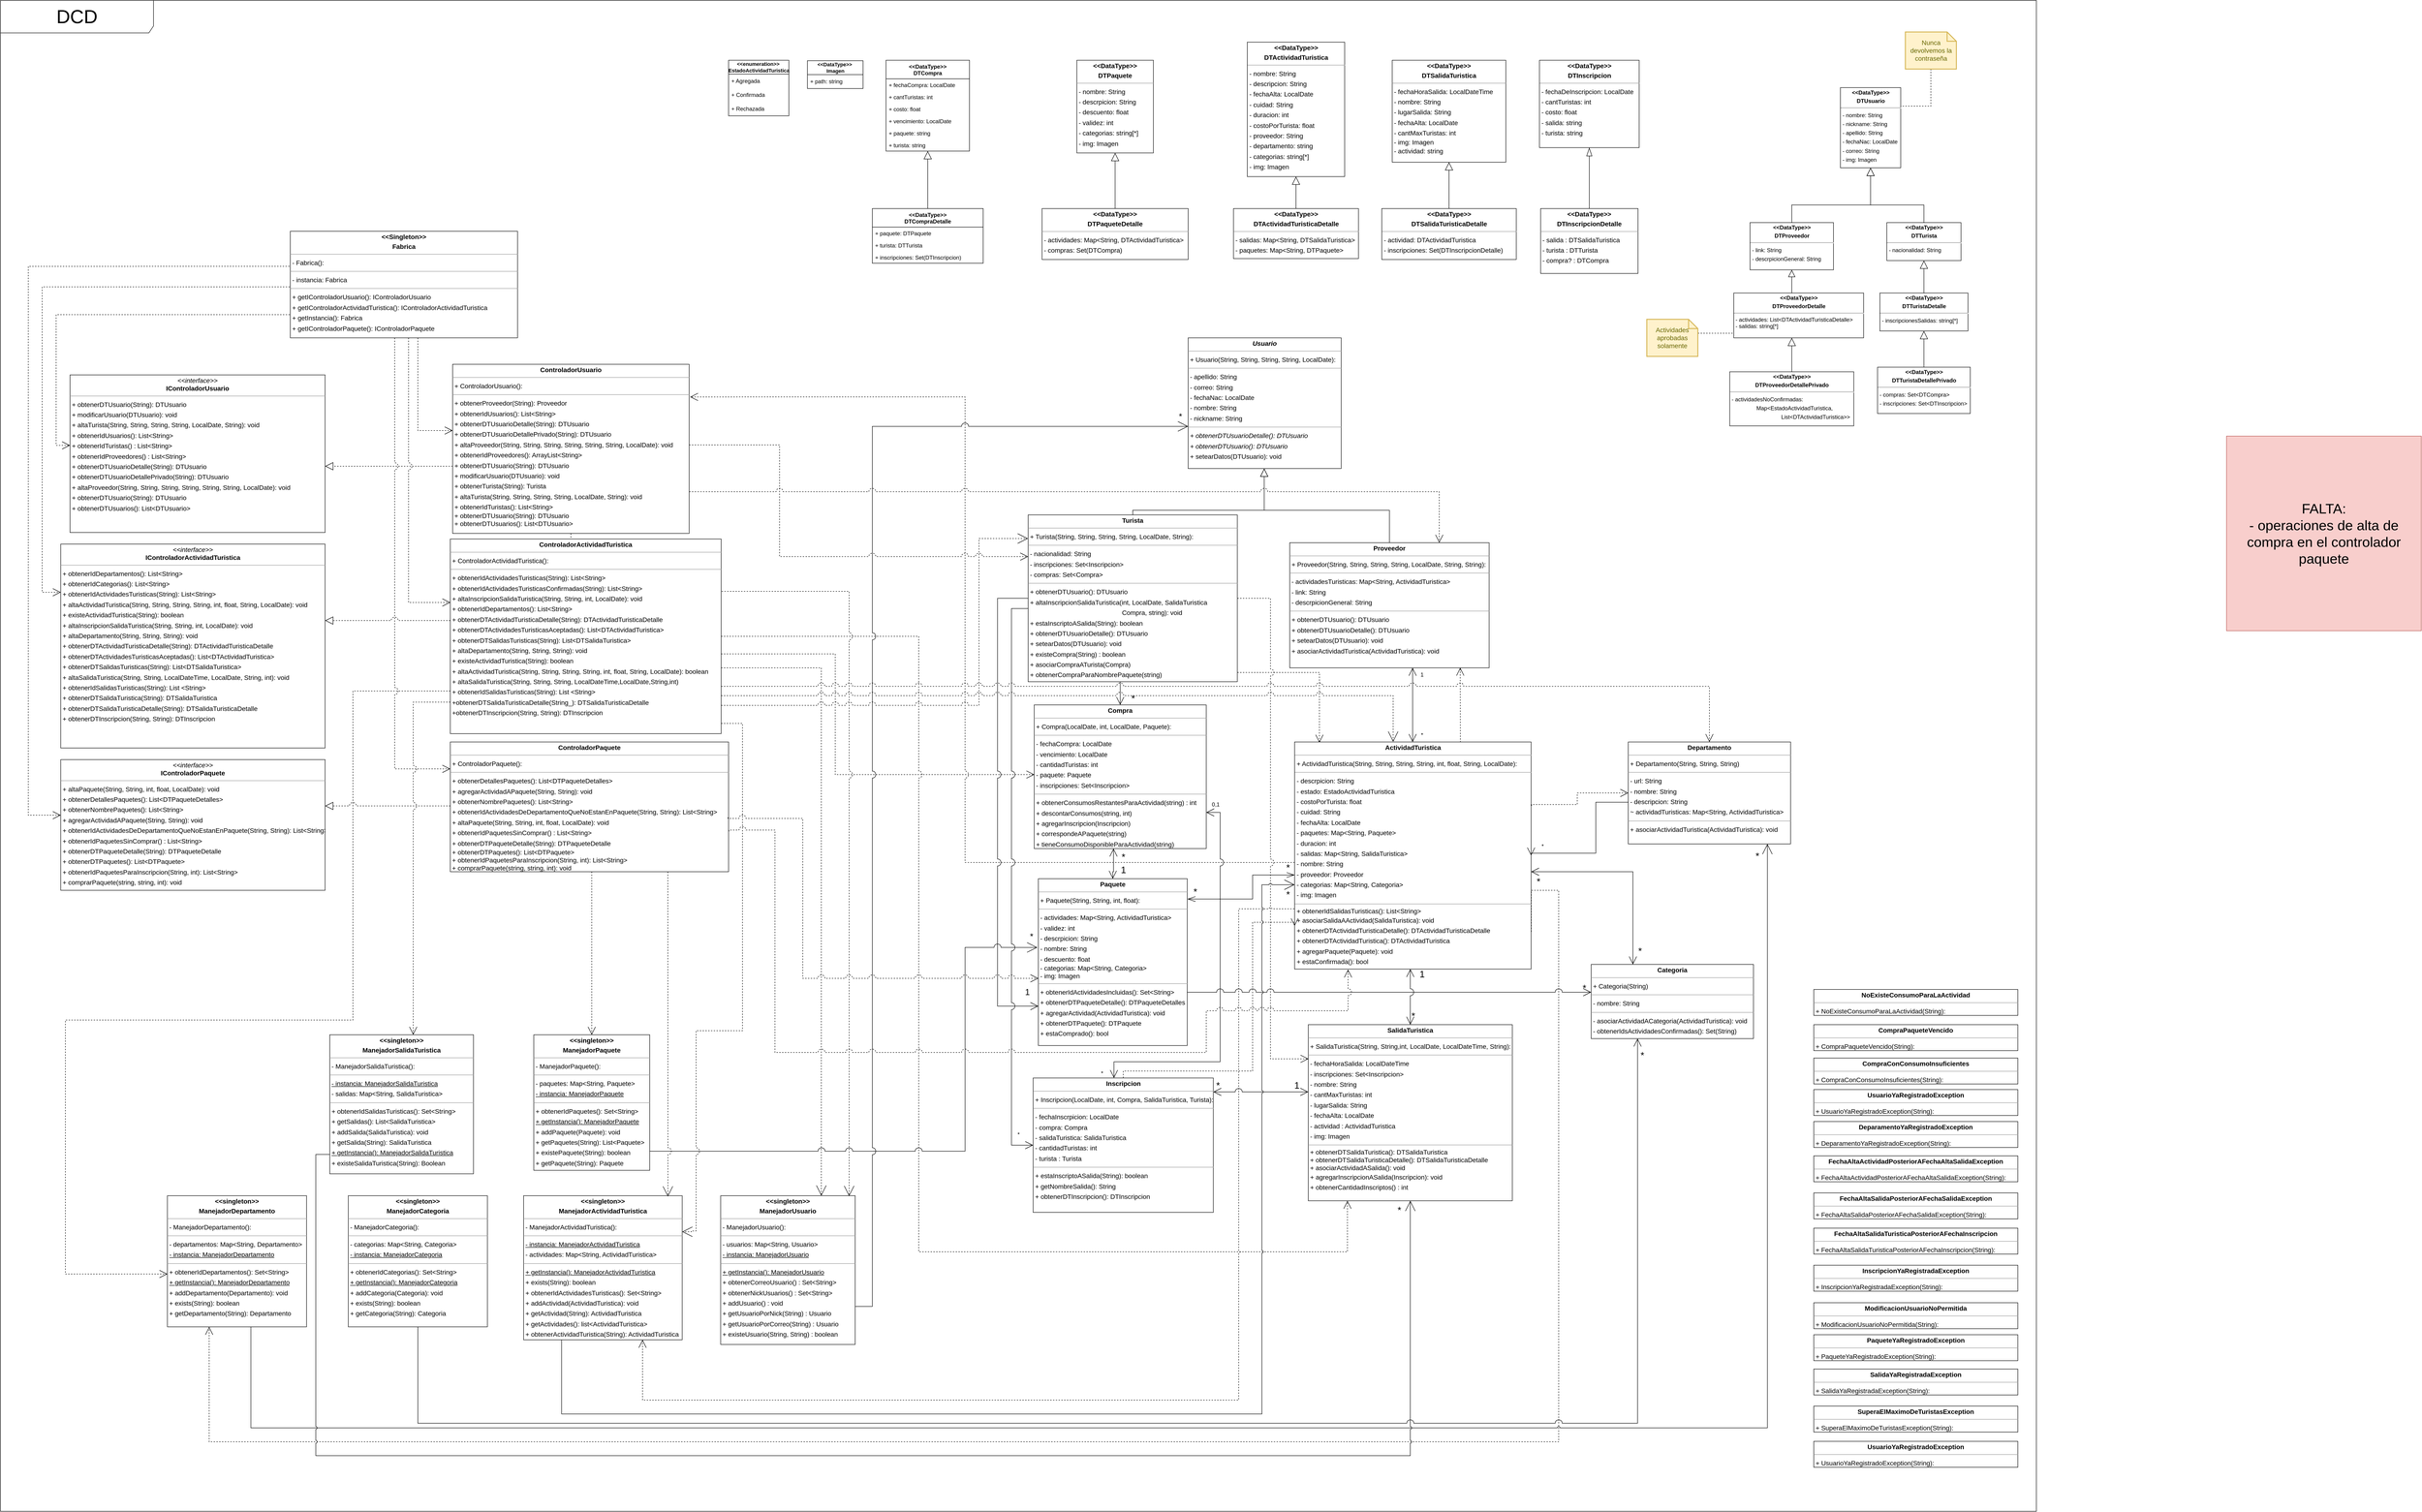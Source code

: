 <mxfile version="20.2.3" type="device"><diagram id="swAk9FbaqaU9FgrHFvmt" name="Página-1"><mxGraphModel dx="8073" dy="4857" grid="1" gridSize="10" guides="1" tooltips="1" connect="1" arrows="1" fold="1" page="0" pageScale="1" pageWidth="827" pageHeight="1169" background="none" math="0" shadow="0"><root><mxCell id="0"/><mxCell id="1" parent="0"/><mxCell id="wCHs5X18xi5UQ-w-OOSB-42" value="&amp;nbsp;" style="rounded=0;whiteSpace=wrap;html=1;fontSize=41;" parent="1" vertex="1"><mxGeometry x="-1110" y="-520" width="4390" height="3260" as="geometry"/></mxCell><mxCell id="DxUtaUIhlJlLghEwk4ql-2" style="edgeStyle=orthogonalEdgeStyle;rounded=0;orthogonalLoop=1;jettySize=auto;html=1;entryX=0.001;entryY=0.485;entryDx=0;entryDy=0;dashed=1;endArrow=open;endFill=0;startSize=16;endSize=15;jumpStyle=arc;jumpSize=15;entryPerimeter=0;" edge="1" parent="1" source="node21" target="node0"><mxGeometry relative="1" as="geometry"><Array as="points"><mxPoint x="690" y="890"/><mxPoint x="690" y="1150"/></Array></mxGeometry></mxCell><mxCell id="xNRpBbFhv3l67EwgfD0b-5" style="edgeStyle=orthogonalEdgeStyle;rounded=0;jumpStyle=arc;orthogonalLoop=1;jettySize=auto;html=1;dashed=1;endArrow=open;endFill=0;startSize=15;endSize=15;jumpSize=15;entryX=1.004;entryY=0.193;entryDx=0;entryDy=0;entryPerimeter=0;" parent="1" source="node5" target="node14" edge="1"><mxGeometry relative="1" as="geometry"><Array as="points"><mxPoint x="970" y="1340"/><mxPoint x="970" y="335"/></Array><mxPoint x="440" y="650" as="targetPoint"/></mxGeometry></mxCell><mxCell id="kkHdNGqSBcW561c0JfEE-54" style="edgeStyle=orthogonalEdgeStyle;rounded=0;orthogonalLoop=1;jettySize=auto;html=1;startArrow=none;startFill=0;endArrow=open;endFill=0;startSize=20;strokeWidth=1;endSize=15;jumpStyle=arc;jumpSize=15;" parent="1" source="node11" target="node6" edge="1"><mxGeometry relative="1" as="geometry"><Array as="points"><mxPoint x="1040" y="770"/><mxPoint x="1040" y="1650"/></Array><mxPoint x="1076" y="770.001" as="sourcePoint"/><mxPoint x="1081.5" y="1782.43" as="targetPoint"/></mxGeometry></mxCell><mxCell id="wCHs5X18xi5UQ-w-OOSB-34" style="edgeStyle=orthogonalEdgeStyle;rounded=0;jumpStyle=arc;jumpSize=15;orthogonalLoop=1;jettySize=auto;html=1;entryX=0.192;entryY=1;entryDx=0;entryDy=0;entryPerimeter=0;dashed=1;fontSize=20;startArrow=none;startFill=0;endArrow=open;endFill=0;startSize=15;endSize=15;exitX=1;exitY=0.5;exitDx=0;exitDy=0;" parent="1" source="node21" target="node27" edge="1"><mxGeometry relative="1" as="geometry"><Array as="points"><mxPoint x="870" y="852"/><mxPoint x="870" y="2180"/><mxPoint x="1795" y="2180"/></Array></mxGeometry></mxCell><mxCell id="wCHs5X18xi5UQ-w-OOSB-33" style="edgeStyle=orthogonalEdgeStyle;rounded=0;jumpStyle=arc;jumpSize=15;orthogonalLoop=1;jettySize=auto;html=1;entryX=0.75;entryY=0;entryDx=0;entryDy=0;dashed=1;fontSize=20;startArrow=none;startFill=0;endArrow=open;endFill=0;startSize=15;endSize=20;" parent="1" source="node21" target="node26" edge="1"><mxGeometry relative="1" as="geometry"><Array as="points"><mxPoint x="660" y="920"/><mxPoint x="660" y="2059"/></Array></mxGeometry></mxCell><mxCell id="wCHs5X18xi5UQ-w-OOSB-41" value="&lt;font style=&quot;font-size: 41px;&quot;&gt;DCD&lt;/font&gt;" style="shape=umlFrame;whiteSpace=wrap;html=1;fontSize=20;width=330;height=70;" parent="1" vertex="1"><mxGeometry x="-1110" y="-520" width="4390" height="3260" as="geometry"/></mxCell><mxCell id="DxUtaUIhlJlLghEwk4ql-1" style="edgeStyle=orthogonalEdgeStyle;rounded=0;orthogonalLoop=1;jettySize=auto;html=1;entryX=0.105;entryY=0.003;entryDx=0;entryDy=0;entryPerimeter=0;dashed=1;endArrow=open;endFill=0;startSize=16;endSize=15;jumpStyle=arc;jumpSize=15;" edge="1" parent="1" source="node11" target="node5"><mxGeometry relative="1" as="geometry"><Array as="points"><mxPoint x="1734" y="930"/></Array></mxGeometry></mxCell><mxCell id="S78CXBdU46AuIcc0LJqm-24" style="edgeStyle=orthogonalEdgeStyle;rounded=0;jumpStyle=arc;orthogonalLoop=1;jettySize=auto;html=1;dashed=1;startArrow=none;startFill=0;endArrow=open;endFill=0;startSize=20;endSize=20;strokeWidth=1;jumpSize=15;" parent="1" source="node14" edge="1"><mxGeometry relative="1" as="geometry"><mxPoint x="720" y="2060" as="targetPoint"/><Array as="points"><mxPoint x="120" y="755"/><mxPoint x="720" y="755"/><mxPoint x="720" y="2059"/></Array></mxGeometry></mxCell><mxCell id="S78CXBdU46AuIcc0LJqm-10" style="edgeStyle=orthogonalEdgeStyle;rounded=0;orthogonalLoop=1;jettySize=auto;html=1;startArrow=none;startFill=0;endArrow=open;endFill=0;startSize=20;endSize=20;strokeWidth=1;noJump=0;jumpStyle=arc;jumpSize=15;entryX=-0.007;entryY=0.412;entryDx=0;entryDy=0;entryPerimeter=0;" parent="1" source="node4" target="node6" edge="1"><mxGeometry relative="1" as="geometry"><Array as="points"><mxPoint x="970" y="1963"/><mxPoint x="970" y="1523"/></Array></mxGeometry></mxCell><mxCell id="S78CXBdU46AuIcc0LJqm-7" style="edgeStyle=orthogonalEdgeStyle;rounded=0;orthogonalLoop=1;jettySize=auto;html=1;startArrow=none;startFill=0;endArrow=open;endFill=0;startSize=20;endSize=20;strokeWidth=1;jumpStyle=arc;jumpSize=15;" parent="1" source="node26" target="node3" edge="1"><mxGeometry relative="1" as="geometry"><mxPoint x="690" y="1200" as="targetPoint"/><Array as="points"><mxPoint x="770" y="2298"/><mxPoint x="770" y="399"/></Array></mxGeometry></mxCell><mxCell id="S78CXBdU46AuIcc0LJqm-22" style="edgeStyle=orthogonalEdgeStyle;rounded=0;jumpStyle=arc;orthogonalLoop=1;jettySize=auto;html=1;dashed=1;startArrow=none;startFill=0;endArrow=open;endFill=0;startSize=20;endSize=20;strokeWidth=1;jumpSize=15;entryX=-0.001;entryY=0.143;entryDx=0;entryDy=0;entryPerimeter=0;" parent="1" source="node21" edge="1" target="node11"><mxGeometry relative="1" as="geometry"><Array as="points"><mxPoint x="1000" y="1001"/><mxPoint x="1000" y="641"/><mxPoint x="1106" y="641"/></Array><mxPoint x="1110" y="680" as="targetPoint"/></mxGeometry></mxCell><mxCell id="wCHs5X18xi5UQ-w-OOSB-39" style="edgeStyle=orthogonalEdgeStyle;rounded=0;jumpStyle=arc;jumpSize=15;orthogonalLoop=1;jettySize=auto;html=1;entryX=0.001;entryY=0.194;entryDx=0;entryDy=0;entryPerimeter=0;dashed=1;fontSize=20;startArrow=none;startFill=0;endArrow=open;endFill=0;startSize=15;endSize=15;" parent="1" source="node11" target="node27" edge="1"><mxGeometry relative="1" as="geometry"/></mxCell><mxCell id="wCHs5X18xi5UQ-w-OOSB-16" style="edgeStyle=orthogonalEdgeStyle;rounded=0;jumpStyle=arc;jumpSize=15;orthogonalLoop=1;jettySize=auto;html=1;entryX=0.5;entryY=0;entryDx=0;entryDy=0;endArrow=open;endFill=0;startSize=15;endSize=15;" parent="1" source="node11" target="node0" edge="1"><mxGeometry relative="1" as="geometry"><Array as="points"><mxPoint x="1305" y="963"/></Array></mxGeometry></mxCell><mxCell id="bsJzMLxWc2fWc1XIKqTM-5" style="edgeStyle=orthogonalEdgeStyle;rounded=0;orthogonalLoop=1;jettySize=auto;html=1;startArrow=none;startFill=0;endArrow=open;endFill=0;startSize=20;strokeWidth=1;endSize=15;jumpStyle=arc;jumpSize=15;" parent="1" source="node11" target="node22" edge="1"><mxGeometry relative="1" as="geometry"><Array as="points"><mxPoint x="1070" y="792"/><mxPoint x="1070" y="1950"/></Array></mxGeometry></mxCell><mxCell id="wCHs5X18xi5UQ-w-OOSB-38" style="edgeStyle=orthogonalEdgeStyle;rounded=0;jumpStyle=arc;jumpSize=15;orthogonalLoop=1;jettySize=auto;html=1;entryX=0;entryY=0.5;entryDx=0;entryDy=0;dashed=1;fontSize=20;startArrow=none;startFill=0;endArrow=open;endFill=0;startSize=15;endSize=15;exitX=1.002;exitY=0.281;exitDx=0;exitDy=0;exitPerimeter=0;" parent="1" source="node5" target="node20" edge="1"><mxGeometry relative="1" as="geometry"><Array as="points"><mxPoint x="2290" y="1215"/><mxPoint x="2290" y="1190"/></Array></mxGeometry></mxCell><mxCell id="xNRpBbFhv3l67EwgfD0b-3" style="edgeStyle=orthogonalEdgeStyle;rounded=0;jumpStyle=arc;orthogonalLoop=1;jettySize=auto;html=1;entryX=0.75;entryY=1;entryDx=0;entryDy=0;dashed=1;endArrow=open;endFill=0;startSize=15;endSize=15;" parent="1" target="node31" edge="1"><mxGeometry relative="1" as="geometry"><mxPoint x="1680" y="1440" as="sourcePoint"/><Array as="points"><mxPoint x="1560" y="1440"/><mxPoint x="1560" y="2500"/><mxPoint x="275" y="2500"/></Array></mxGeometry></mxCell><mxCell id="xNRpBbFhv3l67EwgfD0b-4" style="edgeStyle=orthogonalEdgeStyle;rounded=0;jumpStyle=arc;orthogonalLoop=1;jettySize=auto;html=1;dashed=1;endArrow=open;endFill=0;startSize=15;endSize=15;exitX=1.001;exitY=0.836;exitDx=0;exitDy=0;exitPerimeter=0;" parent="1" source="node5" target="node23" edge="1"><mxGeometry relative="1" as="geometry"><Array as="points"><mxPoint x="2191" y="1400"/><mxPoint x="2250" y="1400"/><mxPoint x="2250" y="2590"/><mxPoint x="-660" y="2590"/></Array></mxGeometry></mxCell><mxCell id="xNRpBbFhv3l67EwgfD0b-6" style="edgeStyle=orthogonalEdgeStyle;rounded=0;jumpStyle=arc;orthogonalLoop=1;jettySize=auto;html=1;exitX=0.75;exitY=0;exitDx=0;exitDy=0;entryX=0.855;entryY=0.999;entryDx=0;entryDy=0;entryPerimeter=0;dashed=1;endArrow=open;endFill=0;startSize=15;endSize=15;" parent="1" source="node5" target="node8" edge="1"><mxGeometry relative="1" as="geometry"><Array as="points"><mxPoint x="2038" y="1080"/><mxPoint x="2038" y="1000"/></Array></mxGeometry></mxCell><mxCell id="node5" value="&lt;p style=&quot;margin:0px;margin-top:4px;text-align:center;&quot;&gt;&lt;b&gt;ActividadTuristica&lt;/b&gt;&lt;/p&gt;&lt;hr size=&quot;1&quot;&gt;&lt;p style=&quot;margin:0 0 0 4px;line-height:1.6;&quot;&gt;+ ActividadTuristica(String, String, String, String, int, float, String, LocalDate): &lt;/p&gt;&lt;hr size=&quot;1&quot;&gt;&lt;p style=&quot;margin:0 0 0 4px;line-height:1.6;&quot;&gt;- descrpicion: String&lt;/p&gt;&lt;p style=&quot;margin:0 0 0 4px;line-height:1.6;&quot;&gt;- estado: EstadoActividadTuristica&lt;br&gt;- costoPorTurista: float&lt;br&gt;- cuidad: String&lt;br&gt;- fechaAlta: LocalDate&lt;br&gt;- paquetes: Map&amp;lt;String, Paquete&amp;gt;&lt;br&gt;- duracion: int&lt;br&gt;- salidas: Map&amp;lt;String, SalidaTuristica&amp;gt;&lt;br&gt;- nombre: String&lt;/p&gt;&lt;p style=&quot;margin:0 0 0 4px;line-height:1.6;&quot;&gt;- proveedor: Proveedor&lt;br&gt;&lt;/p&gt;&lt;p style=&quot;margin:0 0 0 4px;line-height:1.6;&quot;&gt;- categorias: Map&amp;lt;String, Categoria&amp;gt;&lt;/p&gt;&lt;p style=&quot;margin:0 0 0 4px;line-height:1.6;&quot;&gt;- img: Imagen&lt;/p&gt;&lt;hr size=&quot;1&quot;&gt;&amp;nbsp;+ obtenerIdSalidasTuristicas(): List&amp;lt;String&amp;gt;&lt;br&gt;&lt;p style=&quot;margin:0 0 0 4px;line-height:1.6;&quot;&gt;+ asociarSalidaAActividad(SalidaTuristica): void&lt;br&gt;+ obtenerDTActividadTuristicaDetalle(): DTActividadTuristicaDetalle&lt;br&gt;+ obtenerDTActividadTuristica(): DTActividadTuristica&lt;br&gt;+ agregarPaquete(Paquete): void&lt;br&gt;&lt;/p&gt;&lt;p style=&quot;margin:0 0 0 4px;line-height:1.6;&quot;&gt;+ estaConfirmada(): bool&lt;/p&gt;" style="verticalAlign=top;align=left;overflow=fill;fontSize=14;fontFamily=Helvetica;html=1;rounded=0;shadow=0;comic=0;labelBackgroundColor=none;strokeWidth=1;" parent="1" vertex="1"><mxGeometry x="1680.5" y="1080" width="510" height="490" as="geometry"/></mxCell><mxCell id="bsJzMLxWc2fWc1XIKqTM-2" style="edgeStyle=orthogonalEdgeStyle;rounded=0;orthogonalLoop=1;jettySize=auto;html=1;entryX=0.5;entryY=0;entryDx=0;entryDy=0;endArrow=open;endFill=0;endSize=15;startArrow=open;startFill=0;startSize=15;" parent="1" source="node0" target="node6" edge="1"><mxGeometry relative="1" as="geometry"><Array as="points"><mxPoint x="1290" y="1360"/><mxPoint x="1288" y="1360"/></Array></mxGeometry></mxCell><mxCell id="node0" value="&lt;p style=&quot;margin:0px;margin-top:4px;text-align:center;&quot;&gt;&lt;b&gt;Compra&lt;/b&gt;&lt;/p&gt;&lt;hr size=&quot;1&quot;&gt;&lt;p style=&quot;margin:0 0 0 4px;line-height:1.6;&quot;&gt;+ Compra(LocalDate, int, LocalDate, Paquete): &lt;/p&gt;&lt;hr size=&quot;1&quot;&gt;&lt;p style=&quot;margin:0 0 0 4px;line-height:1.6;&quot;&gt;- fechaCompra: LocalDate&lt;br&gt;- vencimiento: LocalDate&lt;br&gt;- cantidadTuristas: int&lt;br&gt;- paquete: Paquete&lt;br&gt;- inscripciones: Set&amp;lt;Inscripcion&amp;gt;&lt;/p&gt;&lt;hr size=&quot;1&quot;&gt;&lt;p style=&quot;margin:0 0 0 4px;line-height:1.6;&quot;&gt;+ obtenerConsumosRestantesParaActividad(string) : int&lt;/p&gt;&lt;p style=&quot;margin:0 0 0 4px;line-height:1.6;&quot;&gt;+ descontarConsumos(string, int)&lt;/p&gt;&lt;p style=&quot;margin:0 0 0 4px;line-height:1.6;&quot;&gt;+ agregarInscripcion(Inscripcion)&lt;/p&gt;&lt;p style=&quot;margin:0 0 0 4px;line-height:1.6;&quot;&gt;+ correspondeAPaquete(string)&lt;/p&gt;&lt;p style=&quot;margin:0 0 0 4px;line-height:1.6;&quot;&gt;+ tieneConsumoDisponibleParaActividad(string)&lt;/p&gt;" style="verticalAlign=top;align=left;overflow=fill;fontSize=14;fontFamily=Helvetica;html=1;rounded=0;shadow=0;comic=0;labelBackgroundColor=none;strokeWidth=1;" parent="1" vertex="1"><mxGeometry x="1119" y="1000" width="371" height="310" as="geometry"/></mxCell><mxCell id="bsJzMLxWc2fWc1XIKqTM-13" style="edgeStyle=orthogonalEdgeStyle;rounded=0;orthogonalLoop=1;jettySize=auto;html=1;startArrow=none;startFill=0;endArrow=open;endFill=0;startSize=15;endSize=15;strokeWidth=1;dashed=1;" parent="1" source="node21" target="node23" edge="1"><mxGeometry relative="1" as="geometry"><Array as="points"><mxPoint x="-350" y="970"/><mxPoint x="-350" y="1680"/><mxPoint x="-970" y="1680"/><mxPoint x="-970" y="2228"/></Array></mxGeometry></mxCell><mxCell id="S78CXBdU46AuIcc0LJqm-21" style="edgeStyle=orthogonalEdgeStyle;rounded=0;jumpStyle=arc;orthogonalLoop=1;jettySize=auto;html=1;dashed=1;startArrow=none;startFill=0;endArrow=open;endFill=0;startSize=20;endSize=20;strokeWidth=1;jumpSize=15;entryX=0.416;entryY=-0.001;entryDx=0;entryDy=0;entryPerimeter=0;" parent="1" source="node21" target="node5" edge="1"><mxGeometry relative="1" as="geometry"><Array as="points"><mxPoint x="1893" y="980"/><mxPoint x="1893" y="1080"/></Array><mxPoint x="430" y="1020" as="sourcePoint"/></mxGeometry></mxCell><mxCell id="node21" value="&lt;p style=&quot;margin:0px;margin-top:4px;text-align:center;&quot;&gt;&lt;b&gt;ControladorActividadTuristica&lt;/b&gt;&lt;/p&gt;&lt;hr size=&quot;1&quot;&gt;&lt;p style=&quot;margin:0 0 0 4px;line-height:1.6;&quot;&gt;+ ControladorActividadTuristica(): &lt;/p&gt;&lt;hr size=&quot;1&quot;&gt;&lt;p style=&quot;margin:0 0 0 4px;line-height:1.6;&quot;&gt;+ obtenerIdActividadesTuristicas(String): List&amp;lt;String&amp;gt;&lt;/p&gt;&lt;p style=&quot;margin:0 0 0 4px;line-height:1.6;&quot;&gt;+ obtenerIdActividadesTuristicasConfirmadas(String): List&amp;lt;String&amp;gt;&lt;br&gt;+ altaInscripcionSalidaTuristica(String, String, int, LocalDate): void&lt;br&gt;+ obtenerIdDepartamentos(): List&amp;lt;String&amp;gt;&lt;br&gt;+ obtenerDTActividadTuristicaDetalle(String): DTActividadTuristicaDetalle&lt;/p&gt;&lt;p style=&quot;margin:0 0 0 4px;line-height:1.6;&quot;&gt;+ obtenerDTActividadesTuristicasAceptadas(): List&amp;lt;DTActividadTuristica&amp;gt;&lt;br&gt;+ obtenerDTSalidasTuristicas(String): List&amp;lt;DTSalidaTuristica&amp;gt;&lt;br&gt;+ altaDepartamento(String, String, String): void&lt;br&gt;+ existeActividadTuristica(String): boolean&lt;br&gt;+ altaActividadTuristica(String, String, String, String, int, float, String, LocalDate): boolean&lt;/p&gt;&lt;p style=&quot;margin:0 0 0 4px;line-height:1.6;&quot;&gt;+ altaSalidaTuristica(String, String, String, LocalDateTime,LocalDate,String,int)&lt;/p&gt;&lt;p style=&quot;margin:0 0 0 4px;line-height:1.6;&quot;&gt;+ obtenerIdSalidasTuristicas(String): List &amp;lt;String&amp;gt;&lt;/p&gt;&lt;p style=&quot;margin:0 0 0 4px;line-height:1.6;&quot;&gt;+obtenerDTSalidaTuristicaDetalle(String_): DTSalidaTuristicaDetalle&lt;/p&gt;&lt;p style=&quot;margin:0 0 0 4px;line-height:1.6;&quot;&gt;+obtenerDTInscripcion(String, String): DTInscripcion&lt;/p&gt;" style="verticalAlign=top;align=left;overflow=fill;fontSize=14;fontFamily=Helvetica;html=1;rounded=0;shadow=0;comic=0;labelBackgroundColor=none;strokeWidth=1;" parent="1" vertex="1"><mxGeometry x="-140" y="642" width="584" height="420" as="geometry"/></mxCell><mxCell id="bsJzMLxWc2fWc1XIKqTM-15" style="edgeStyle=orthogonalEdgeStyle;rounded=0;jumpStyle=arc;orthogonalLoop=1;jettySize=auto;html=1;entryX=0.5;entryY=0;entryDx=0;entryDy=0;dashed=1;startArrow=none;startFill=0;endArrow=open;endFill=0;startSize=15;endSize=15;strokeWidth=1;" parent="1" source="node36" target="node4" edge="1"><mxGeometry relative="1" as="geometry"><Array as="points"><mxPoint x="165" y="1590"/><mxPoint x="165" y="1590"/></Array></mxGeometry></mxCell><mxCell id="node36" value="&lt;p style=&quot;margin:0px;margin-top:4px;text-align:center;&quot;&gt;&lt;b&gt;ControladorPaquete&lt;/b&gt;&lt;/p&gt;&lt;hr size=&quot;1&quot;&gt;&lt;p style=&quot;margin:0 0 0 4px;line-height:1.6;&quot;&gt;+ ControladorPaquete(): &lt;/p&gt;&lt;hr size=&quot;1&quot;&gt;&lt;p style=&quot;margin:0 0 0 4px;line-height:1.6;&quot;&gt;+ obtenerDetallesPaquetes(): List&amp;lt;DTPaqueteDetalles&amp;gt;&lt;br&gt;+ agregarActividadAPaquete(String, String): void&lt;br&gt;+ obtenerNombrePaquetes(): List&amp;lt;String&amp;gt;&lt;br&gt;+ obtenerIdActividadesDeDepartamentoQueNoEstanEnPaquete(String, String): List&amp;lt;String&amp;gt;&lt;br&gt;+ altaPaquete(String, String, int, float, LocalDate): void&lt;/p&gt;&lt;p style=&quot;margin:0 0 0 4px;line-height:1.6;&quot;&gt;+ obtenerIdPaquetesSinComprar() : List&amp;lt;String&amp;gt;&lt;/p&gt;&lt;p style=&quot;margin:0 0 0 4px;line-height:1.6;&quot;&gt;+ obtenerDTPaqueteDetalle(String): DTPaqueteDetalle&lt;/p&gt;&amp;nbsp;+ obtenerDTPaquetes(): List&amp;lt;DTPaquete&amp;gt;&lt;br&gt;&amp;nbsp;+ obtenerIdPaquetesParaInscripcion(String, int): List&amp;lt;String&amp;gt;&lt;br&gt;&lt;div&gt;&amp;nbsp;+ comprarPaquete(string, string, int): void&lt;/div&gt;&lt;div&gt;&lt;br&gt;&lt;/div&gt;" style="verticalAlign=top;align=left;overflow=fill;fontSize=14;fontFamily=Helvetica;html=1;rounded=0;shadow=0;comic=0;labelBackgroundColor=none;strokeWidth=1;" parent="1" vertex="1"><mxGeometry x="-140" y="1080" width="600" height="280" as="geometry"/></mxCell><mxCell id="wCHs5X18xi5UQ-w-OOSB-15" style="edgeStyle=orthogonalEdgeStyle;rounded=0;jumpStyle=arc;jumpSize=15;orthogonalLoop=1;jettySize=auto;html=1;dashed=1;endArrow=block;endFill=0;startSize=20;endSize=15;" parent="1" source="node14" target="node17" edge="1"><mxGeometry relative="1" as="geometry"><Array as="points"><mxPoint x="-340" y="485"/><mxPoint x="-340" y="485"/></Array></mxGeometry></mxCell><mxCell id="node14" value="&lt;p style=&quot;margin:0px;margin-top:4px;text-align:center;&quot;&gt;&lt;b&gt;ControladorUsuario&lt;/b&gt;&lt;/p&gt;&lt;hr size=&quot;1&quot;&gt;&lt;p style=&quot;margin:0 0 0 4px;line-height:1.6;&quot;&gt;+ ControladorUsuario(): &lt;/p&gt;&lt;hr size=&quot;1&quot;&gt;&lt;p style=&quot;margin:0 0 0 4px;line-height:1.6;&quot;&gt;+ obtenerProveedor(String): Proveedor&lt;br&gt;+ obtenerIdUsuarios(): List&amp;lt;String&amp;gt;&lt;br&gt;+ obtenerDTUsuarioDetalle(String): DTUsuario&lt;/p&gt;&lt;p style=&quot;margin:0 0 0 4px;line-height:1.6;&quot;&gt;+ obtenerDTUsuarioDetallePrivado(String): DTUsuario&lt;br&gt;+ altaProveedor(String, String, String, String, String, String, LocalDate): void&lt;br&gt;+ obtenerIdProveedores(): ArrayList&amp;lt;String&amp;gt;&lt;br&gt;+ obtenerDTUsuario(String): DTUsuario&lt;br&gt;+ modificarUsuario(DTUsuario): void&lt;br&gt;+ obtenerTurista(String): Turista&lt;br&gt;+ altaTurista(String, String, String, String, LocalDate, String): void&lt;/p&gt;&lt;p style=&quot;margin:0 0 0 4px;line-height:1.6;&quot;&gt;+ obtenerIdTuristas(): List&amp;lt;String&amp;gt;&lt;/p&gt;&amp;nbsp;+ obtenerDTUsuario(String): DTUsuario&lt;br&gt;&amp;nbsp;+ obtenerDTUsuarios(): List&amp;lt;DTUsuario&amp;gt;" style="verticalAlign=top;align=left;overflow=fill;fontSize=14;fontFamily=Helvetica;html=1;rounded=0;shadow=0;comic=0;labelBackgroundColor=none;strokeWidth=1;" parent="1" vertex="1"><mxGeometry x="-135" y="265" width="510" height="365" as="geometry"/></mxCell><mxCell id="wCHs5X18xi5UQ-w-OOSB-27" style="edgeStyle=orthogonalEdgeStyle;rounded=0;jumpStyle=arc;jumpSize=15;orthogonalLoop=1;jettySize=auto;html=1;entryX=1;entryY=0.5;entryDx=0;entryDy=0;startArrow=none;startFill=0;endArrow=open;endFill=0;startSize=15;endSize=15;" parent="1" source="node20" target="node5" edge="1"><mxGeometry relative="1" as="geometry"><Array as="points"><mxPoint x="2330" y="1210"/><mxPoint x="2330" y="1320"/></Array></mxGeometry></mxCell><mxCell id="node20" value="&lt;p style=&quot;margin:0px;margin-top:4px;text-align:center;&quot;&gt;&lt;b&gt;Departamento&lt;/b&gt;&lt;/p&gt;&lt;hr size=&quot;1&quot;&gt;&lt;p style=&quot;margin:0 0 0 4px;line-height:1.6;&quot;&gt;+ Departamento(String, String, String)&lt;/p&gt;&lt;hr size=&quot;1&quot;&gt;&lt;p style=&quot;margin:0 0 0 4px;line-height:1.6;&quot;&gt;- url: String&lt;br&gt;- nombre: String&lt;br&gt;- descripcion: String&lt;br&gt;~ actividadTuristicas: Map&amp;lt;String, ActividadTuristica&amp;gt;&lt;/p&gt;&lt;hr size=&quot;1&quot;&gt;&lt;p style=&quot;margin:0 0 0 4px;line-height:1.6;&quot;&gt;+ asociarActividadTuristica(ActividadTuristica): void&lt;br&gt;&lt;/p&gt;" style="verticalAlign=top;align=left;overflow=fill;fontSize=14;fontFamily=Helvetica;html=1;rounded=0;shadow=0;comic=0;labelBackgroundColor=none;strokeWidth=1;" parent="1" vertex="1"><mxGeometry x="2400" y="1080" width="350" height="220" as="geometry"/></mxCell><mxCell id="wCHs5X18xi5UQ-w-OOSB-9" style="edgeStyle=orthogonalEdgeStyle;rounded=0;jumpStyle=arc;jumpSize=15;orthogonalLoop=1;jettySize=auto;html=1;endArrow=open;endFill=0;startSize=20;endSize=15;dashed=1;exitX=0;exitY=0.5;exitDx=0;exitDy=0;" parent="1" source="node35" target="node17" edge="1"><mxGeometry relative="1" as="geometry"><Array as="points"><mxPoint x="-485" y="158"/><mxPoint x="-990" y="158"/><mxPoint x="-990" y="440"/></Array></mxGeometry></mxCell><mxCell id="wCHs5X18xi5UQ-w-OOSB-10" style="edgeStyle=orthogonalEdgeStyle;rounded=0;jumpStyle=arc;jumpSize=15;orthogonalLoop=1;jettySize=auto;html=1;dashed=1;endArrow=open;endFill=0;startSize=20;endSize=15;exitX=0;exitY=0.5;exitDx=0;exitDy=0;" parent="1" source="node35" target="node7" edge="1"><mxGeometry relative="1" as="geometry"><Array as="points"><mxPoint x="-485" y="98"/><mxPoint x="-1020" y="98"/><mxPoint x="-1020" y="757"/></Array></mxGeometry></mxCell><mxCell id="wCHs5X18xi5UQ-w-OOSB-11" style="edgeStyle=orthogonalEdgeStyle;rounded=0;jumpStyle=arc;jumpSize=15;orthogonalLoop=1;jettySize=auto;html=1;dashed=1;endArrow=open;endFill=0;startSize=20;endSize=15;exitX=-0.003;exitY=0.329;exitDx=0;exitDy=0;exitPerimeter=0;" parent="1" source="node35" target="node2" edge="1"><mxGeometry relative="1" as="geometry"><Array as="points"><mxPoint x="-1050" y="54"/><mxPoint x="-1050" y="1238"/></Array></mxGeometry></mxCell><mxCell id="wCHs5X18xi5UQ-w-OOSB-12" style="edgeStyle=orthogonalEdgeStyle;rounded=0;jumpStyle=arc;jumpSize=15;orthogonalLoop=1;jettySize=auto;html=1;dashed=1;endArrow=open;endFill=0;startSize=20;endSize=15;" parent="1" source="node35" target="node14" edge="1"><mxGeometry relative="1" as="geometry"><Array as="points"><mxPoint x="-210" y="408"/></Array></mxGeometry></mxCell><mxCell id="wCHs5X18xi5UQ-w-OOSB-13" style="edgeStyle=orthogonalEdgeStyle;rounded=0;jumpStyle=arc;jumpSize=15;orthogonalLoop=1;jettySize=auto;html=1;dashed=1;endArrow=open;endFill=0;startSize=20;endSize=15;" parent="1" source="node35" target="node21" edge="1"><mxGeometry relative="1" as="geometry"><Array as="points"><mxPoint x="-230" y="779"/></Array></mxGeometry></mxCell><mxCell id="wCHs5X18xi5UQ-w-OOSB-14" style="edgeStyle=orthogonalEdgeStyle;rounded=0;jumpStyle=arc;jumpSize=15;orthogonalLoop=1;jettySize=auto;html=1;dashed=1;endArrow=open;endFill=0;startSize=20;endSize=15;" parent="1" source="node35" target="node36" edge="1"><mxGeometry relative="1" as="geometry"><Array as="points"><mxPoint x="-260" y="1138"/></Array><mxPoint x="-140" y="1208" as="targetPoint"/></mxGeometry></mxCell><mxCell id="node35" value="&lt;p style=&quot;margin:0px;margin-top:4px;text-align:center;&quot;&gt;&lt;b&gt;&amp;lt;&amp;lt;Singleton&amp;gt;&amp;gt;&lt;/b&gt;&lt;/p&gt;&lt;p style=&quot;margin:0px;margin-top:4px;text-align:center;&quot;&gt;&lt;b&gt;Fabrica&lt;/b&gt;&lt;/p&gt;&lt;hr size=&quot;1&quot;&gt;&lt;p style=&quot;margin:0 0 0 4px;line-height:1.6;&quot;&gt;- Fabrica(): &lt;/p&gt;&lt;hr size=&quot;1&quot;&gt;&lt;p style=&quot;margin:0 0 0 4px;line-height:1.6;&quot;&gt;- instancia: Fabrica&lt;br&gt;&lt;/p&gt;&lt;hr size=&quot;1&quot;&gt;&lt;p style=&quot;margin:0 0 0 4px;line-height:1.6;&quot;&gt;+ getIControladorUsuario(): IControladorUsuario&lt;br&gt;+ getIControladorActividadTuristica(): IControladorActividadTuristica&lt;br&gt;+ getInstancia(): Fabrica&lt;br&gt;+ getIControladorPaquete(): IControladorPaquete&lt;/p&gt;" style="verticalAlign=top;align=left;overflow=fill;fontSize=14;fontFamily=Helvetica;html=1;rounded=0;shadow=0;comic=0;labelBackgroundColor=none;strokeWidth=1;" parent="1" vertex="1"><mxGeometry x="-485" y="-22" width="490" height="230" as="geometry"/></mxCell><mxCell id="node7" value="&lt;p style=&quot;margin:0px;margin-top:4px;text-align:center;&quot;&gt;&lt;i&gt;&amp;lt;&amp;lt;interface&amp;gt;&amp;gt;&lt;/i&gt;&lt;br&gt;&lt;b&gt;IControladorActividadTuristica&lt;/b&gt;&lt;/p&gt;&lt;hr size=&quot;1&quot;&gt;&lt;p style=&quot;margin:0 0 0 4px;line-height:1.6;&quot;&gt;+ obtenerIdDepartamentos(): List&amp;lt;String&amp;gt;&lt;/p&gt;&lt;p style=&quot;margin:0 0 0 4px;line-height:1.6;&quot;&gt;+ obtenerIdCategorias(): List&amp;lt;String&amp;gt;&lt;br&gt;+ obtenerIdActividadesTuristicas(String): List&amp;lt;String&amp;gt;&lt;br&gt;+ altaActividadTuristica(String, String, String, String, int, float, String, LocalDate): void&lt;br&gt;+ existeActividadTuristica(String): boolean&lt;br&gt;+ altaInscripcionSalidaTuristica(String, String, int, LocalDate): void&lt;br&gt;+ altaDepartamento(String, String, String): void&lt;br&gt;+ obtenerDTActividadTuristicaDetalle(String): DTActividadTuristicaDetalle&lt;/p&gt;&lt;p style=&quot;margin:0 0 0 4px;line-height:1.6;&quot;&gt;+ obtenerDTActividadesTuristicasAceptadas(): List&amp;lt;DTActividadTuristica&amp;gt;&lt;br&gt;+ obtenerDTSalidasTuristicas(String): List&amp;lt;DTSalidaTuristica&amp;gt;&lt;/p&gt;&lt;p style=&quot;margin:0 0 0 4px;line-height:1.6;&quot;&gt;+ altaSalidaTuristica(String, String, LocalDateTime, LocalDate, String, int): void&lt;/p&gt;&lt;p style=&quot;margin:0 0 0 4px;line-height:1.6;&quot;&gt;+ obtenerIdSalidasTuristicas(String): List &amp;lt;String&amp;gt;&lt;/p&gt;&lt;p style=&quot;margin:0 0 0 4px;line-height:1.6;&quot;&gt;+ obtenerDTSalidaTuristica(String): DTSalidaTuristica&lt;/p&gt;&lt;p style=&quot;margin:0 0 0 4px;line-height:1.6;&quot;&gt;+ obtenerDTSalidaTuristicaDetalle(String): DTSalidaTuristicaDetalle&lt;/p&gt;&lt;p style=&quot;margin:0 0 0 4px;line-height:1.6;&quot;&gt;+ obtenerDTInscripcion(String, String): DTInscripcion&lt;/p&gt;" style="verticalAlign=top;align=left;overflow=fill;fontSize=14;fontFamily=Helvetica;html=1;rounded=0;shadow=0;comic=0;labelBackgroundColor=none;strokeWidth=1;" parent="1" vertex="1"><mxGeometry x="-980" y="653" width="570" height="440" as="geometry"/></mxCell><mxCell id="node2" value="&lt;p style=&quot;margin:0px;margin-top:4px;text-align:center;&quot;&gt;&lt;i&gt;&amp;lt;&amp;lt;interface&amp;gt;&amp;gt;&lt;/i&gt;&lt;br&gt;&lt;b&gt;IControladorPaquete&lt;/b&gt;&lt;/p&gt;&lt;hr size=&quot;1&quot;&gt;&lt;p style=&quot;margin:0 0 0 4px;line-height:1.6;&quot;&gt;+ altaPaquete(String, String, int, float, LocalDate): void&lt;br&gt;+ obtenerDetallesPaquetes(): List&amp;lt;DTPaqueteDetalles&amp;gt;&lt;br&gt;+ obtenerNombrePaquetes(): List&amp;lt;String&amp;gt;&lt;br&gt;+ agregarActividadAPaquete(String, String): void&lt;br&gt;+ obtenerIdActividadesDeDepartamentoQueNoEstanEnPaquete(String, String): List&amp;lt;String&amp;gt;&lt;/p&gt;&lt;p style=&quot;margin:0 0 0 4px;line-height:1.6;&quot;&gt;+ obtenerIdPaquetesSinComprar() : List&amp;lt;String&amp;gt;&lt;br&gt;&lt;/p&gt;&lt;p style=&quot;margin:0 0 0 4px;line-height:1.6;&quot;&gt;+ obtenerDTPaqueteDetalle(String): DTPaqueteDetalle&lt;/p&gt;&lt;p style=&quot;margin:0 0 0 4px;line-height:1.6;&quot;&gt;+ obtenerDTPaquetes(): List&amp;lt;DTPaquete&amp;gt;&lt;/p&gt;&lt;p style=&quot;margin:0 0 0 4px;line-height:1.6;&quot;&gt;+ obtenerIdPaquetesParaInscripcion(String, int): List&amp;lt;String&amp;gt;&lt;br&gt;&lt;/p&gt;&lt;p style=&quot;margin:0 0 0 4px;line-height:1.6;&quot;&gt;+ comprarPaquete(string, string, int): void&lt;br&gt;&lt;/p&gt;" style="verticalAlign=top;align=left;overflow=fill;fontSize=14;fontFamily=Helvetica;html=1;rounded=0;shadow=0;comic=0;labelBackgroundColor=none;strokeWidth=1;" parent="1" vertex="1"><mxGeometry x="-980" y="1118" width="570" height="282" as="geometry"/></mxCell><mxCell id="node17" value="&lt;p style=&quot;margin:0px;margin-top:4px;text-align:center;&quot;&gt;&lt;i&gt;&amp;lt;&amp;lt;interface&amp;gt;&amp;gt;&lt;/i&gt;&lt;br&gt;&lt;b&gt;IControladorUsuario&lt;/b&gt;&lt;/p&gt;&lt;hr size=&quot;1&quot;&gt;&lt;p style=&quot;margin:0 0 0 4px;line-height:1.6;&quot;&gt;+ obtenerDTUsuario(String): DTUsuario&lt;br&gt;+ modificarUsuario(DTUsuario): void&lt;br&gt;+ altaTurista(String, String, String, String, LocalDate, String): void&lt;br&gt;+ obtenerIdUsuarios(): List&amp;lt;String&amp;gt;&lt;/p&gt;&lt;p style=&quot;margin:0 0 0 4px;line-height:1.6;&quot;&gt;+ obtenerIdTuristas() : List&amp;lt;String&amp;gt;&lt;/p&gt;&lt;p style=&quot;margin:0 0 0 4px;line-height:1.6;&quot;&gt;+ obtenerIdProveedores() : List&amp;lt;String&amp;gt;&lt;br&gt;+ obtenerDTUsuarioDetalle(String): DTUsuario&lt;/p&gt;&lt;p style=&quot;margin:0 0 0 4px;line-height:1.6;&quot;&gt;+ obtenerDTUsuarioDetallePrivado(String): DTUsuario&lt;br&gt;+ altaProveedor(String, String, String, String, String, String, LocalDate): void&lt;/p&gt;&lt;p style=&quot;margin:0 0 0 4px;line-height:1.6;&quot;&gt;+ obtenerDTUsuario(String): DTUsuario&lt;br&gt;&lt;/p&gt;&lt;p style=&quot;margin:0 0 0 4px;line-height:1.6;&quot;&gt;+ obtenerDTUsuarios(): List&amp;lt;DTUsuario&amp;gt;&lt;br&gt;&lt;/p&gt;" style="verticalAlign=top;align=left;overflow=fill;fontSize=14;fontFamily=Helvetica;html=1;rounded=0;shadow=0;comic=0;labelBackgroundColor=none;strokeWidth=1;" parent="1" vertex="1"><mxGeometry x="-960" y="288" width="550" height="340" as="geometry"/></mxCell><mxCell id="wCHs5X18xi5UQ-w-OOSB-18" style="edgeStyle=orthogonalEdgeStyle;rounded=0;jumpStyle=arc;jumpSize=15;orthogonalLoop=1;jettySize=auto;html=1;entryX=1;entryY=0.75;entryDx=0;entryDy=0;endArrow=open;endFill=0;startSize=15;endSize=15;startArrow=open;startFill=0;" parent="1" source="node22" target="node0" edge="1"><mxGeometry relative="1" as="geometry"><Array as="points"><mxPoint x="1291" y="1770"/><mxPoint x="1520" y="1770"/><mxPoint x="1520" y="1232"/><mxPoint x="1490" y="1232"/></Array></mxGeometry></mxCell><mxCell id="wCHs5X18xi5UQ-w-OOSB-21" style="edgeStyle=orthogonalEdgeStyle;rounded=0;jumpStyle=arc;jumpSize=15;orthogonalLoop=1;jettySize=auto;html=1;startArrow=open;startFill=0;endArrow=open;endFill=0;startSize=15;endSize=15;" parent="1" source="node22" target="node27" edge="1"><mxGeometry relative="1" as="geometry"><Array as="points"><mxPoint x="1530" y="1835"/><mxPoint x="1530" y="1835"/></Array></mxGeometry></mxCell><mxCell id="Fa1uVVEjBv-Axx96pW5w-1" style="edgeStyle=orthogonalEdgeStyle;rounded=0;orthogonalLoop=1;jettySize=auto;html=1;entryX=0;entryY=0.81;entryDx=0;entryDy=0;entryPerimeter=0;dashed=1;endArrow=open;endFill=0;endSize=14;" parent="1" source="node22" target="node5" edge="1"><mxGeometry relative="1" as="geometry"><Array as="points"><mxPoint x="1311" y="1790"/><mxPoint x="1590" y="1790"/><mxPoint x="1590" y="1469"/><mxPoint x="1680" y="1469"/></Array></mxGeometry></mxCell><mxCell id="node22" value="&lt;p style=&quot;margin:0px;margin-top:4px;text-align:center;&quot;&gt;&lt;b&gt;Inscripcion&lt;/b&gt;&lt;/p&gt;&lt;hr size=&quot;1&quot;&gt;&lt;p style=&quot;margin:0 0 0 4px;line-height:1.6;&quot;&gt;+ Inscripcion(LocalDate, int, Compra, SalidaTuristica, Turista&lt;span style=&quot;background-color: initial;&quot;&gt;):&lt;/span&gt;&lt;/p&gt;&lt;hr size=&quot;1&quot;&gt;&lt;p style=&quot;margin:0 0 0 4px;line-height:1.6;&quot;&gt;- fechaInscrpicion: LocalDate&lt;br&gt;- compra: Compra&lt;br&gt;- salidaTuristica: SalidaTuristica&lt;br&gt;- cantidadTuristas: int&lt;/p&gt;&lt;p style=&quot;margin:0 0 0 4px;line-height:1.6;&quot;&gt;- turista : Turista&lt;/p&gt;&lt;hr size=&quot;1&quot;&gt;&lt;p style=&quot;margin:0 0 0 4px;line-height:1.6;&quot;&gt;+ estaInscriptoASalida(String): boolean&lt;/p&gt;&lt;p style=&quot;margin:0 0 0 4px;line-height:1.6;&quot;&gt;+ getNombreSalida(): String&lt;/p&gt;&lt;p style=&quot;margin:0 0 0 4px;line-height:1.6;&quot;&gt;+ obtenerDTInscripcion(): DTInscripcion&lt;/p&gt;" style="verticalAlign=top;align=left;overflow=fill;fontSize=14;fontFamily=Helvetica;html=1;rounded=0;shadow=0;comic=0;labelBackgroundColor=none;strokeWidth=1;" parent="1" vertex="1"><mxGeometry x="1116.75" y="1805" width="388.5" height="290" as="geometry"/></mxCell><mxCell id="node31" value="&lt;p style=&quot;margin: 4px 0px 0px; text-align: center;&quot;&gt;&lt;b&gt;&amp;lt;&amp;lt;singleton&amp;gt;&amp;gt;&lt;/b&gt;&lt;/p&gt;&lt;p style=&quot;margin:0px;margin-top:4px;text-align:center;&quot;&gt;&lt;b&gt;ManejadorActividadTuristica&lt;/b&gt;&lt;/p&gt;&lt;hr size=&quot;1&quot;&gt;&lt;p style=&quot;margin:0 0 0 4px;line-height:1.6;&quot;&gt;- ManejadorActividadTuristica(): &lt;/p&gt;&lt;hr size=&quot;1&quot;&gt;&lt;p style=&quot;margin:0 0 0 4px;line-height:1.6;&quot;&gt;&lt;u&gt;- instancia: ManejadorActividadTuristica&lt;/u&gt;&lt;br&gt;- actividades: Map&amp;lt;String, ActividadTuristica&amp;gt;&lt;/p&gt;&lt;hr size=&quot;1&quot;&gt;&lt;p style=&quot;margin:0 0 0 4px;line-height:1.6;&quot;&gt;&lt;u&gt;+ getInstancia(): ManejadorActividadTuristica&lt;/u&gt;&lt;br&gt;+ exists(String): boolean&lt;br&gt;+ obtenerIdActividadesTuristicas(): Set&amp;lt;String&amp;gt;&lt;br&gt;+ addActividad(ActividadTuristica): void&lt;br&gt;+ getActividad(String): ActividadTuristica&lt;/p&gt;&lt;p style=&quot;margin:0 0 0 4px;line-height:1.6;&quot;&gt;+ getActividades(): list&amp;lt;ActividadTuristica&amp;gt;&lt;/p&gt;&lt;p style=&quot;margin:0 0 0 4px;line-height:1.6;&quot;&gt;+ obtenerActividadTuristica(String): ActividadTuristica&lt;/p&gt;" style="verticalAlign=top;align=left;overflow=fill;fontSize=14;fontFamily=Helvetica;html=1;rounded=0;shadow=0;comic=0;labelBackgroundColor=none;strokeWidth=1;" parent="1" vertex="1"><mxGeometry x="18" y="2059" width="342" height="311" as="geometry"/></mxCell><mxCell id="S78CXBdU46AuIcc0LJqm-13" style="edgeStyle=orthogonalEdgeStyle;rounded=0;jumpStyle=arc;orthogonalLoop=1;jettySize=auto;html=1;startArrow=none;startFill=0;endArrow=open;endFill=0;startSize=20;endSize=20;strokeWidth=1;" parent="1" source="node23" target="node20" edge="1"><mxGeometry relative="1" as="geometry"><Array as="points"><mxPoint x="-570" y="2560"/><mxPoint x="2700" y="2560"/></Array></mxGeometry></mxCell><mxCell id="node23" value="&lt;p style=&quot;margin: 4px 0px 0px; text-align: center;&quot;&gt;&lt;b&gt;&amp;lt;&amp;lt;singleton&amp;gt;&amp;gt;&lt;/b&gt;&lt;/p&gt;&lt;p style=&quot;margin:0px;margin-top:4px;text-align:center;&quot;&gt;&lt;b&gt;ManejadorDepartamento&lt;/b&gt;&lt;/p&gt;&lt;hr size=&quot;1&quot;&gt;&lt;p style=&quot;margin:0 0 0 4px;line-height:1.6;&quot;&gt;- ManejadorDepartamento(): &lt;/p&gt;&lt;hr size=&quot;1&quot;&gt;&lt;p style=&quot;margin:0 0 0 4px;line-height:1.6;&quot;&gt;- departamentos: Map&amp;lt;String, Departamento&amp;gt;&lt;br&gt;&lt;u&gt;- instancia: ManejadorDepartamento&lt;/u&gt;&lt;/p&gt;&lt;hr size=&quot;1&quot;&gt;&lt;p style=&quot;margin:0 0 0 4px;line-height:1.6;&quot;&gt;+ obtenerIdDepartamentos(): Set&amp;lt;String&amp;gt;&lt;br&gt;&lt;u&gt;+ getInstancia(): ManejadorDepartamento&lt;/u&gt;&lt;br&gt;+ addDepartamento(Departamento): void&lt;br&gt;+ exists(String): boolean&lt;br&gt;+ getDepartamento(String): Departamento&lt;/p&gt;" style="verticalAlign=top;align=left;overflow=fill;fontSize=14;fontFamily=Helvetica;html=1;rounded=0;shadow=0;comic=0;labelBackgroundColor=none;strokeWidth=1;" parent="1" vertex="1"><mxGeometry x="-750" y="2059" width="300" height="283" as="geometry"/></mxCell><mxCell id="node4" value="&lt;p style=&quot;margin: 4px 0px 0px; text-align: center;&quot;&gt;&lt;b&gt;&amp;lt;&amp;lt;singleton&amp;gt;&amp;gt;&lt;/b&gt;&lt;/p&gt;&lt;p style=&quot;margin:0px;margin-top:4px;text-align:center;&quot;&gt;&lt;b&gt;ManejadorPaquete&lt;/b&gt;&lt;/p&gt;&lt;hr size=&quot;1&quot;&gt;&lt;p style=&quot;margin:0 0 0 4px;line-height:1.6;&quot;&gt;- ManejadorPaquete(): &lt;/p&gt;&lt;hr size=&quot;1&quot;&gt;&lt;p style=&quot;margin:0 0 0 4px;line-height:1.6;&quot;&gt;- paquetes: Map&amp;lt;String, Paquete&amp;gt;&lt;br&gt;&lt;u&gt;- instancia: ManejadorPaquete&lt;/u&gt;&lt;/p&gt;&lt;hr size=&quot;1&quot;&gt;&lt;p style=&quot;margin:0 0 0 4px;line-height:1.6;&quot;&gt;+ obtenerIdPaquetes(): Set&amp;lt;String&amp;gt;&lt;br&gt;&lt;u&gt;+ getInstancia(): ManejadorPaquete&lt;/u&gt;&lt;br&gt;+ addPaquete(Paquete): void&lt;br&gt;+ getPaquetes(String): List&amp;lt;Paquete&amp;gt;&lt;br&gt;+ existePaquete(String): boolean&lt;/p&gt;&lt;p style=&quot;margin:0 0 0 4px;line-height:1.6;&quot;&gt;+ getPaquete(String): Paquete&lt;br&gt;&lt;/p&gt;" style="verticalAlign=top;align=left;overflow=fill;fontSize=14;fontFamily=Helvetica;html=1;rounded=0;shadow=0;comic=0;labelBackgroundColor=none;strokeWidth=1;" parent="1" vertex="1"><mxGeometry x="40" y="1711.75" width="250" height="292.5" as="geometry"/></mxCell><mxCell id="S78CXBdU46AuIcc0LJqm-17" style="edgeStyle=orthogonalEdgeStyle;rounded=0;jumpStyle=arc;orthogonalLoop=1;jettySize=auto;html=1;startArrow=none;startFill=0;endArrow=open;endFill=0;startSize=20;endSize=20;strokeWidth=1;entryX=0.5;entryY=1;entryDx=0;entryDy=0;" parent="1" source="node10" target="node27" edge="1"><mxGeometry relative="1" as="geometry"><Array as="points"><mxPoint x="-430" y="1970"/><mxPoint x="-430" y="2620"/><mxPoint x="1930" y="2620"/></Array><mxPoint x="1880" y="2090" as="targetPoint"/></mxGeometry></mxCell><mxCell id="node10" value="&lt;p style=&quot;margin: 4px 0px 0px; text-align: center;&quot;&gt;&lt;b&gt;&amp;lt;&amp;lt;singleton&amp;gt;&amp;gt;&lt;/b&gt;&lt;/p&gt;&lt;p style=&quot;margin:0px;margin-top:4px;text-align:center;&quot;&gt;&lt;b&gt;ManejadorSalidaTuristica&lt;/b&gt;&lt;/p&gt;&lt;hr size=&quot;1&quot;&gt;&lt;p style=&quot;margin:0 0 0 4px;line-height:1.6;&quot;&gt;- ManejadorSalidaTuristica(): &lt;/p&gt;&lt;hr size=&quot;1&quot;&gt;&lt;p style=&quot;margin:0 0 0 4px;line-height:1.6;&quot;&gt;&lt;u&gt;- instancia: ManejadorSalidaTuristica&lt;/u&gt;&lt;br&gt;- salidas: Map&amp;lt;String, SalidaTuristica&amp;gt;&lt;/p&gt;&lt;hr size=&quot;1&quot;&gt;&lt;p style=&quot;margin:0 0 0 4px;line-height:1.6;&quot;&gt;+ obtenerIdSalidasTuristicas(): Set&amp;lt;String&amp;gt;&lt;br&gt;+ getSalidas(): List&amp;lt;SalidaTuristica&amp;gt;&lt;br&gt;+ addSalida(SalidaTuristica): void&lt;br&gt;+ getSalida(String): SalidaTuristica&lt;br&gt;&lt;u&gt;+ getInstancia(): ManejadorSalidaTuristica&lt;/u&gt;&lt;br&gt;+ existeSalidaTuristica(String): Boolean&lt;/p&gt;" style="verticalAlign=top;align=left;overflow=fill;fontSize=14;fontFamily=Helvetica;html=1;rounded=0;shadow=0;comic=0;labelBackgroundColor=none;strokeWidth=1;" parent="1" vertex="1"><mxGeometry x="-400" y="1711.75" width="310" height="300" as="geometry"/></mxCell><mxCell id="node26" value="&lt;p style=&quot;margin:0px;margin-top:4px;text-align:center;&quot;&gt;&lt;b&gt;&amp;lt;&amp;lt;singleton&amp;gt;&amp;gt;&lt;/b&gt;&lt;/p&gt;&lt;p style=&quot;margin:0px;margin-top:4px;text-align:center;&quot;&gt;&lt;b&gt;ManejadorUsuario&lt;/b&gt;&lt;/p&gt;&lt;hr size=&quot;1&quot;&gt;&lt;p style=&quot;margin:0 0 0 4px;line-height:1.6;&quot;&gt;- ManejadorUsuario(): &lt;/p&gt;&lt;hr size=&quot;1&quot;&gt;&lt;p style=&quot;margin:0 0 0 4px;line-height:1.6;&quot;&gt;- usuarios: Map&amp;lt;String, Usuario&amp;gt;&lt;br&gt;&lt;u&gt;- instancia: ManejadorUsuario&lt;/u&gt;&lt;/p&gt;&lt;hr size=&quot;1&quot;&gt;&lt;p style=&quot;margin:0 0 0 4px;line-height:1.6;&quot;&gt;&lt;u&gt;+ getInstancia(): ManejadorUsuario&lt;/u&gt;&lt;/p&gt;&lt;p style=&quot;margin:0 0 0 4px;line-height:1.6;&quot;&gt;+ obtenerCorreoUsuario() : Set&amp;lt;String&amp;gt;&lt;/p&gt;&lt;p style=&quot;margin:0 0 0 4px;line-height:1.6;&quot;&gt;+ obtenerNickUsuarios() : Set&amp;lt;String&amp;gt;&lt;/p&gt;&lt;p style=&quot;margin:0 0 0 4px;line-height:1.6;&quot;&gt;+ addUsuario() : void&lt;/p&gt;&lt;p style=&quot;margin:0 0 0 4px;line-height:1.6;&quot;&gt;+ getUsuarioPorNick(String) : Usuario&lt;/p&gt;&lt;p style=&quot;margin:0 0 0 4px;line-height:1.6;&quot;&gt;+ getUsuarioPorCorreo(String) : Usuario&lt;/p&gt;&lt;p style=&quot;margin:0 0 0 4px;line-height:1.6;&quot;&gt;+ existeUsuario(String, String) : boolean&lt;br&gt;&lt;br&gt;&lt;/p&gt;" style="verticalAlign=top;align=left;overflow=fill;fontSize=14;fontFamily=Helvetica;html=1;rounded=0;shadow=0;comic=0;labelBackgroundColor=none;strokeWidth=1;" parent="1" vertex="1"><mxGeometry x="443" y="2059" width="290" height="321" as="geometry"/></mxCell><mxCell id="bsJzMLxWc2fWc1XIKqTM-3" style="edgeStyle=orthogonalEdgeStyle;rounded=0;orthogonalLoop=1;jettySize=auto;html=1;startArrow=openThin;startFill=0;endArrow=openThin;endFill=0;startSize=15;endSize=15;exitX=1.002;exitY=0.122;exitDx=0;exitDy=0;exitPerimeter=0;" parent="1" target="node5" edge="1" source="node6"><mxGeometry relative="1" as="geometry"><mxPoint x="1680" y="1300" as="targetPoint"/><Array as="points"><mxPoint x="1590" y="1419"/><mxPoint x="1590" y="1367"/></Array><mxPoint x="1450" y="1285" as="sourcePoint"/></mxGeometry></mxCell><mxCell id="kkHdNGqSBcW561c0JfEE-48" style="edgeStyle=orthogonalEdgeStyle;rounded=0;jumpStyle=arc;jumpSize=15;orthogonalLoop=1;jettySize=auto;html=1;endArrow=open;endFill=0;startSize=15;endSize=15;" parent="1" source="node6" target="kkHdNGqSBcW561c0JfEE-45" edge="1"><mxGeometry relative="1" as="geometry"><Array as="points"><mxPoint x="1880" y="1620"/><mxPoint x="1880" y="1620"/></Array></mxGeometry></mxCell><mxCell id="node6" value="&lt;p style=&quot;margin:0px;margin-top:4px;text-align:center;&quot;&gt;&lt;b&gt;Paquete&lt;/b&gt;&lt;/p&gt;&lt;hr size=&quot;1&quot;&gt;&lt;p style=&quot;margin:0 0 0 4px;line-height:1.6;&quot;&gt;+ Paquete(String, String, int, float): &lt;/p&gt;&lt;hr size=&quot;1&quot;&gt;&lt;p style=&quot;margin:0 0 0 4px;line-height:1.6;&quot;&gt;- actividades: Map&amp;lt;String, ActividadTuristica&amp;gt;&lt;br&gt;- validez: int&lt;br&gt;- descrpicion: String&lt;br&gt;- nombre: String&lt;br&gt;- descuento: float&lt;/p&gt;&amp;nbsp;- categorias: Map&amp;lt;String, Categoria&amp;gt;&lt;br&gt;&amp;nbsp;- img: Imagen&lt;br&gt;&lt;hr size=&quot;1&quot;&gt;&lt;p style=&quot;margin:0 0 0 4px;line-height:1.6;&quot;&gt;+ obtenerIdActividadesIncluidas(): Set&amp;lt;String&amp;gt;&lt;br&gt;+ obtenerDTPaqueteDetalle(): DTPaqueteDetalles&lt;br&gt;+ agregarActividad(ActividadTuristica): void&lt;br&gt;+ obtenerDTPaquete(): DTPaquete&lt;/p&gt;&lt;p style=&quot;margin:0 0 0 4px;line-height:1.6;&quot;&gt;+ estaComprado(): bool&lt;/p&gt;" style="verticalAlign=top;align=left;overflow=fill;fontSize=14;fontFamily=Helvetica;html=1;rounded=0;shadow=0;comic=0;labelBackgroundColor=none;strokeWidth=1;" parent="1" vertex="1"><mxGeometry x="1128" y="1375" width="321" height="360" as="geometry"/></mxCell><mxCell id="S78CXBdU46AuIcc0LJqm-3" style="edgeStyle=orthogonalEdgeStyle;rounded=0;orthogonalLoop=1;jettySize=auto;html=1;endArrow=block;endFill=0;endSize=15;startSize=15;jumpStyle=arc;jumpSize=15;" parent="1" source="node8" target="node3" edge="1"><mxGeometry relative="1" as="geometry"><Array as="points"><mxPoint x="1885" y="580"/><mxPoint x="1615" y="580"/></Array></mxGeometry></mxCell><mxCell id="wCHs5X18xi5UQ-w-OOSB-28" style="edgeStyle=orthogonalEdgeStyle;rounded=0;jumpStyle=arc;jumpSize=15;orthogonalLoop=1;jettySize=auto;html=1;startArrow=open;startFill=0;endArrow=open;endFill=0;startSize=15;endSize=15;" parent="1" source="node8" target="node5" edge="1"><mxGeometry relative="1" as="geometry"><Array as="points"><mxPoint x="1935" y="960"/><mxPoint x="1935" y="960"/></Array></mxGeometry></mxCell><mxCell id="node8" value="&lt;p style=&quot;margin:0px;margin-top:4px;text-align:center;&quot;&gt;&lt;b&gt;Proveedor&lt;/b&gt;&lt;/p&gt;&lt;hr size=&quot;1&quot;&gt;&lt;p style=&quot;margin:0 0 0 4px;line-height:1.6;&quot;&gt;+ Proveedor(String, String, String, String, LocalDate, String, String): &lt;/p&gt;&lt;hr size=&quot;1&quot;&gt;&lt;p style=&quot;margin:0 0 0 4px;line-height:1.6;&quot;&gt;- actividadesTuristicas: Map&amp;lt;String, ActividadTuristica&amp;gt;&lt;br&gt;- link: String&lt;br&gt;- descrpicionGeneral: String&lt;/p&gt;&lt;hr size=&quot;1&quot;&gt;&lt;p style=&quot;margin:0 0 0 4px;line-height:1.6;&quot;&gt;+ obtenerDTUsuario(): DTUsuario&lt;br&gt;+ obtenerDTUsuarioDetalle(): DTUsuario&lt;br&gt;+ setearDatos(DTUsuario): void&lt;br&gt;+ asociarActividadTuristica(ActividadTuristica): void&lt;/p&gt;" style="verticalAlign=top;align=left;overflow=fill;fontSize=14;fontFamily=Helvetica;html=1;rounded=0;shadow=0;comic=0;labelBackgroundColor=none;strokeWidth=1;" parent="1" vertex="1"><mxGeometry x="1670" y="650" width="430" height="270" as="geometry"/></mxCell><mxCell id="wCHs5X18xi5UQ-w-OOSB-22" style="edgeStyle=orthogonalEdgeStyle;rounded=0;jumpStyle=arc;jumpSize=15;orthogonalLoop=1;jettySize=auto;html=1;startArrow=open;startFill=0;endArrow=open;endFill=0;startSize=15;endSize=15;" parent="1" source="node27" target="node5" edge="1"><mxGeometry relative="1" as="geometry"><Array as="points"><mxPoint x="1923" y="1560"/><mxPoint x="1923" y="1560"/></Array></mxGeometry></mxCell><mxCell id="node27" value="&lt;p style=&quot;margin:0px;margin-top:4px;text-align:center;&quot;&gt;&lt;b&gt;SalidaTuristica&lt;/b&gt;&lt;/p&gt;&lt;hr size=&quot;1&quot;&gt;&lt;p style=&quot;margin:0 0 0 4px;line-height:1.6;&quot;&gt;+ SalidaTuristica(String, String,int, LocalDate, LocalDateTime, String): &lt;/p&gt;&lt;hr size=&quot;1&quot;&gt;&lt;p style=&quot;margin:0 0 0 4px;line-height:1.6;&quot;&gt;- fechaHoraSalida: LocalDateTime&lt;br&gt;- inscripciones: Set&amp;lt;Inscripcion&amp;gt;&lt;br&gt;- nombre: String&lt;br&gt;- cantMaxTuristas: int&lt;br&gt;- lugarSalida: String&lt;br&gt;- fechaAlta: LocalDate&lt;/p&gt;&lt;p style=&quot;margin:0 0 0 4px;line-height:1.6;&quot;&gt;- actividad : ActividadTuristica&lt;/p&gt;&lt;p style=&quot;margin:0 0 0 4px;line-height:1.6;&quot;&gt;- img: Imagen&lt;/p&gt;&lt;hr size=&quot;1&quot;&gt;&lt;div&gt;&lt;span style=&quot;background-color: initial;&quot;&gt;&amp;nbsp;+ obtenerDTSalidaTuristica(): DTSalidaTuristica&lt;/span&gt;&lt;br&gt;&lt;/div&gt;&lt;div&gt;&amp;nbsp;+ obtenerDTSalidaTuristicaDetalle(): DTSalidaTuristicaDetalle&lt;/div&gt;&lt;div&gt;&amp;nbsp;+ asociarActividadASalida(): void&lt;br&gt;&lt;/div&gt;&lt;p style=&quot;margin:0 0 0 4px;line-height:1.6;&quot;&gt;+ agregarInscripcionASalida(Inscripcion): void&lt;br&gt;&lt;/p&gt;&lt;p style=&quot;margin:0 0 0 4px;line-height:1.6;&quot;&gt;+ obtenerCantidadInscriptos() : int&lt;/p&gt;&lt;p style=&quot;margin:0 0 0 4px;line-height:1.6;&quot;&gt;&lt;br&gt;&lt;/p&gt;" style="verticalAlign=top;align=left;overflow=fill;fontSize=14;fontFamily=Helvetica;html=1;rounded=0;shadow=0;comic=0;labelBackgroundColor=none;strokeWidth=1;" parent="1" vertex="1"><mxGeometry x="1710" y="1690" width="440" height="380" as="geometry"/></mxCell><mxCell id="S78CXBdU46AuIcc0LJqm-2" style="edgeStyle=orthogonalEdgeStyle;rounded=0;orthogonalLoop=1;jettySize=auto;html=1;endArrow=block;endFill=0;endSize=15;startSize=15;jumpStyle=arc;jumpSize=15;" parent="1" source="node11" target="node3" edge="1"><mxGeometry relative="1" as="geometry"><Array as="points"><mxPoint x="1332" y="580"/><mxPoint x="1615" y="580"/></Array></mxGeometry></mxCell><mxCell id="node11" value="&lt;p style=&quot;margin:0px;margin-top:4px;text-align:center;&quot;&gt;&lt;b&gt;Turista&lt;/b&gt;&lt;/p&gt;&lt;hr size=&quot;1&quot;&gt;&lt;p style=&quot;margin:0 0 0 4px;line-height:1.6;&quot;&gt;+ Turista(String, String, String, String, LocalDate, String): &lt;/p&gt;&lt;hr size=&quot;1&quot;&gt;&lt;p style=&quot;margin:0 0 0 4px;line-height:1.6;&quot;&gt;- nacionalidad: String&lt;br&gt;- inscripciones: Set&amp;lt;Inscripcion&amp;gt;&lt;br&gt;- compras: Set&amp;lt;Compra&amp;gt;&lt;/p&gt;&lt;hr size=&quot;1&quot;&gt;&lt;p style=&quot;margin:0 0 0 4px;line-height:1.6;&quot;&gt;+ obtenerDTUsuario(): DTUsuario&lt;br&gt;+ altaInscripcionSalidaTuristica(int, LocalDate, SalidaTuristica&lt;/p&gt;&lt;p style=&quot;margin:0 0 0 4px;line-height:1.6;&quot;&gt;&lt;span style=&quot;white-space: pre;&quot;&gt;&#9;&lt;/span&gt;&lt;span style=&quot;white-space: pre;&quot;&gt;&#9;&lt;/span&gt;&lt;span style=&quot;white-space: pre;&quot;&gt;&#9;&lt;/span&gt;&lt;span style=&quot;white-space: pre;&quot;&gt;&#9;&lt;/span&gt;&lt;span style=&quot;white-space: pre;&quot;&gt;&#9;&lt;/span&gt;&lt;span style=&quot;white-space: pre;&quot;&gt;&#9;&lt;/span&gt;&amp;nbsp; &amp;nbsp;Compra, string): void&lt;br&gt;+ estaInscriptoASalida(String): boolean&lt;br&gt;+ obtenerDTUsuarioDetalle(): DTUsuario&lt;br&gt;+ setearDatos(DTUsuario): void&lt;/p&gt;&lt;p style=&quot;margin:0 0 0 4px;line-height:1.6;&quot;&gt;+ existeCompra(String) : boolean&lt;/p&gt;&lt;p style=&quot;margin:0 0 0 4px;line-height:1.6;&quot;&gt;+ asociarCompraATurista(Compra)&lt;/p&gt;&lt;p style=&quot;margin:0 0 0 4px;line-height:1.6;&quot;&gt;+ obtenerCompraParaNombrePaquete(string)&lt;/p&gt;" style="verticalAlign=top;align=left;overflow=fill;fontSize=14;fontFamily=Helvetica;html=1;rounded=0;shadow=0;comic=0;labelBackgroundColor=none;strokeWidth=1;" parent="1" vertex="1"><mxGeometry x="1106" y="590" width="451" height="360" as="geometry"/></mxCell><mxCell id="node3" value="&lt;p style=&quot;margin:0px;margin-top:4px;text-align:center;&quot;&gt;&lt;b&gt;&lt;i&gt;Usuario&lt;/i&gt;&lt;/b&gt;&lt;/p&gt;&lt;hr size=&quot;1&quot;&gt;&lt;p style=&quot;margin:0 0 0 4px;line-height:1.6;&quot;&gt;+ Usuario(String, String, String, String, LocalDate): &lt;/p&gt;&lt;hr size=&quot;1&quot;&gt;&lt;p style=&quot;margin:0 0 0 4px;line-height:1.6;&quot;&gt;- apellido: String&lt;br&gt;- correo: String&lt;br&gt;- fechaNac: LocalDate&lt;br&gt;- nombre: String&lt;br&gt;- nickname: String&lt;/p&gt;&lt;hr size=&quot;1&quot;&gt;&lt;p style=&quot;margin:0 0 0 4px;line-height:1.6;&quot;&gt;&lt;i&gt;+ obtenerDTUsuarioDetalle(): DTUsuario&lt;/i&gt;&lt;br&gt;&lt;i&gt;+ obtenerDTUsuario(): DTUsuario&lt;/i&gt;&lt;br&gt;+ setearDatos(DTUsuario): void&lt;/p&gt;" style="verticalAlign=top;align=left;overflow=fill;fontSize=14;fontFamily=Helvetica;html=1;rounded=0;shadow=0;comic=0;labelBackgroundColor=none;strokeWidth=1;" parent="1" vertex="1"><mxGeometry x="1451" y="208" width="330" height="282" as="geometry"/></mxCell><mxCell id="node28" value="&lt;p style=&quot;margin:0px;margin-top:4px;text-align:center;&quot;&gt;&lt;b&gt;UsuarioYaRegistradoException&lt;/b&gt;&lt;/p&gt;&lt;hr size=&quot;1&quot;/&gt;&lt;p style=&quot;margin:0 0 0 4px;line-height:1.6;&quot;&gt;+ UsuarioYaRegistradoException(String): &lt;/p&gt;" style="verticalAlign=top;align=left;overflow=fill;fontSize=14;fontFamily=Helvetica;html=1;rounded=0;shadow=0;comic=0;labelBackgroundColor=none;strokeWidth=1;" parent="1" vertex="1"><mxGeometry x="2800" y="1830" width="440" height="56" as="geometry"/></mxCell><mxCell id="bsJzMLxWc2fWc1XIKqTM-6" value="&lt;font style=&quot;font-size: 20px;&quot;&gt;*&lt;/font&gt;" style="text;html=1;align=center;verticalAlign=middle;resizable=0;points=[];autosize=1;strokeColor=none;fillColor=none;" parent="1" vertex="1"><mxGeometry x="1650.5" y="1388" width="30" height="40" as="geometry"/></mxCell><mxCell id="bsJzMLxWc2fWc1XIKqTM-7" value="&lt;span style=&quot;font-size: 20px;&quot;&gt;&lt;br&gt;*&lt;/span&gt;" style="text;html=1;align=center;verticalAlign=middle;resizable=0;points=[];autosize=1;strokeColor=none;fillColor=none;" parent="1" vertex="1"><mxGeometry x="1296" y="1285" width="30" height="60" as="geometry"/></mxCell><mxCell id="bsJzMLxWc2fWc1XIKqTM-8" value="&lt;font style=&quot;font-size: 20px;&quot;&gt;1&lt;/font&gt;" style="text;html=1;align=center;verticalAlign=middle;resizable=0;points=[];autosize=1;strokeColor=none;fillColor=none;" parent="1" vertex="1"><mxGeometry x="1296" y="1335" width="30" height="40" as="geometry"/></mxCell><mxCell id="S78CXBdU46AuIcc0LJqm-5" style="edgeStyle=orthogonalEdgeStyle;rounded=0;jumpStyle=arc;jumpSize=15;orthogonalLoop=1;jettySize=auto;html=1;dashed=1;endArrow=block;endFill=0;startSize=20;endSize=15;" parent="1" source="node21" target="node7" edge="1"><mxGeometry relative="1" as="geometry"><mxPoint x="-135" y="822.163" as="sourcePoint"/><mxPoint x="-410" y="821.97" as="targetPoint"/><Array as="points"><mxPoint x="-200" y="818"/><mxPoint x="-200" y="818"/></Array></mxGeometry></mxCell><mxCell id="S78CXBdU46AuIcc0LJqm-6" style="edgeStyle=orthogonalEdgeStyle;rounded=0;jumpStyle=arc;jumpSize=15;orthogonalLoop=1;jettySize=auto;html=1;dashed=1;endArrow=block;endFill=0;startSize=20;endSize=15;" parent="1" source="node36" target="node2" edge="1"><mxGeometry relative="1" as="geometry"><mxPoint x="-140" y="1098" as="sourcePoint"/><mxPoint x="-380" y="1067.997" as="targetPoint"/><Array as="points"><mxPoint x="-290" y="1218"/><mxPoint x="-290" y="1218"/></Array></mxGeometry></mxCell><mxCell id="wCHs5X18xi5UQ-w-OOSB-17" value="&lt;font style=&quot;font-size: 20px;&quot;&gt;*&lt;/font&gt;" style="text;html=1;align=center;verticalAlign=middle;resizable=0;points=[];autosize=1;strokeColor=none;fillColor=none;" parent="1" vertex="1"><mxGeometry x="1316.5" y="965" width="30" height="40" as="geometry"/></mxCell><mxCell id="bsJzMLxWc2fWc1XIKqTM-10" value="*" style="text;html=1;align=center;verticalAlign=middle;resizable=0;points=[];autosize=1;strokeColor=none;fillColor=none;" parent="1" vertex="1"><mxGeometry x="1070" y="1912" width="30" height="30" as="geometry"/></mxCell><mxCell id="wCHs5X18xi5UQ-w-OOSB-20" value="*" style="text;html=1;align=center;verticalAlign=middle;resizable=0;points=[];autosize=1;strokeColor=none;fillColor=none;" parent="1" vertex="1"><mxGeometry x="1250" y="1780" width="30" height="30" as="geometry"/></mxCell><mxCell id="wCHs5X18xi5UQ-w-OOSB-23" value="&lt;font style=&quot;font-size: 20px;&quot;&gt;*&lt;/font&gt;" style="text;html=1;align=center;verticalAlign=middle;resizable=0;points=[];autosize=1;strokeColor=none;fillColor=none;" parent="1" vertex="1"><mxGeometry x="1920.5" y="1650" width="30" height="40" as="geometry"/></mxCell><mxCell id="wCHs5X18xi5UQ-w-OOSB-24" value="&lt;font style=&quot;font-size: 20px;&quot;&gt;1&lt;br&gt;&lt;/font&gt;" style="text;html=1;align=center;verticalAlign=middle;resizable=0;points=[];autosize=1;strokeColor=none;fillColor=none;" parent="1" vertex="1"><mxGeometry x="1940" y="1570" width="30" height="20" as="geometry"/></mxCell><mxCell id="wCHs5X18xi5UQ-w-OOSB-25" value="1" style="text;html=1;align=center;verticalAlign=middle;resizable=0;points=[];autosize=1;strokeColor=none;fillColor=none;fontSize=20;" parent="1" vertex="1"><mxGeometry x="1670" y="1800" width="30" height="40" as="geometry"/></mxCell><mxCell id="wCHs5X18xi5UQ-w-OOSB-19" value="0,1" style="text;html=1;align=center;verticalAlign=middle;resizable=0;points=[];autosize=1;strokeColor=none;fillColor=none;" parent="1" vertex="1"><mxGeometry x="1490" y="1200" width="40" height="30" as="geometry"/></mxCell><mxCell id="bsJzMLxWc2fWc1XIKqTM-12" value="&lt;font style=&quot;font-size: 20px;&quot;&gt;*&lt;/font&gt;" style="text;html=1;align=center;verticalAlign=middle;resizable=0;points=[];autosize=1;strokeColor=none;fillColor=none;" parent="1" vertex="1"><mxGeometry x="1500" y="1800" width="30" height="40" as="geometry"/></mxCell><mxCell id="wCHs5X18xi5UQ-w-OOSB-29" value="*" style="text;html=1;align=center;verticalAlign=middle;resizable=0;points=[];autosize=1;strokeColor=none;fillColor=none;" parent="1" vertex="1"><mxGeometry x="2200" y="1290" width="30" height="30" as="geometry"/></mxCell><mxCell id="S78CXBdU46AuIcc0LJqm-9" value="&lt;font style=&quot;font-size: 18px;&quot;&gt;*&lt;/font&gt;" style="text;html=1;align=center;verticalAlign=middle;resizable=0;points=[];autosize=1;strokeColor=none;fillColor=none;" parent="1" vertex="1"><mxGeometry x="1419" y="358" width="30" height="40" as="geometry"/></mxCell><mxCell id="wCHs5X18xi5UQ-w-OOSB-30" value="*&lt;br&gt;" style="text;html=1;align=center;verticalAlign=middle;resizable=0;points=[];autosize=1;strokeColor=none;fillColor=none;" parent="1" vertex="1"><mxGeometry x="1940" y="1050" width="30" height="30" as="geometry"/></mxCell><mxCell id="S78CXBdU46AuIcc0LJqm-11" value="&lt;font style=&quot;font-size: 18px;&quot;&gt;*&lt;/font&gt;" style="text;html=1;align=center;verticalAlign=middle;resizable=0;points=[];autosize=1;strokeColor=none;fillColor=none;" parent="1" vertex="1"><mxGeometry x="1098" y="1480" width="30" height="40" as="geometry"/></mxCell><mxCell id="S78CXBdU46AuIcc0LJqm-14" value="&lt;font style=&quot;font-size: 20px;&quot;&gt;*&lt;/font&gt;" style="text;html=1;align=center;verticalAlign=middle;resizable=0;points=[];autosize=1;strokeColor=none;fillColor=none;" parent="1" vertex="1"><mxGeometry x="1650.5" y="1330" width="30" height="40" as="geometry"/></mxCell><mxCell id="S78CXBdU46AuIcc0LJqm-15" value="" style="edgeStyle=orthogonalEdgeStyle;rounded=0;jumpStyle=arc;orthogonalLoop=1;jettySize=auto;html=1;startArrow=none;startFill=0;endArrow=open;endFill=0;startSize=20;endSize=20;strokeWidth=1;" parent="1" source="node31" target="node5" edge="1"><mxGeometry relative="1" as="geometry"><mxPoint x="100" y="2450" as="sourcePoint"/><mxPoint x="1580" y="1380" as="targetPoint"/><Array as="points"><mxPoint x="100" y="2530"/><mxPoint x="1610" y="2530"/><mxPoint x="1610" y="1388"/></Array></mxGeometry></mxCell><mxCell id="S78CXBdU46AuIcc0LJqm-16" value="&lt;font style=&quot;font-size: 20px;&quot;&gt;*&lt;/font&gt;" style="text;html=1;align=center;verticalAlign=middle;resizable=0;points=[];autosize=1;strokeColor=none;fillColor=none;" parent="1" vertex="1"><mxGeometry x="2662.5" y="1305" width="30" height="40" as="geometry"/></mxCell><mxCell id="S78CXBdU46AuIcc0LJqm-18" value="&lt;font style=&quot;font-size: 20px;&quot;&gt;*&lt;br style=&quot;font-size: 20px;&quot;&gt;&lt;/font&gt;" style="text;html=1;align=center;verticalAlign=middle;resizable=0;points=[];autosize=1;strokeColor=none;fillColor=none;fontSize=20;" parent="1" vertex="1"><mxGeometry x="1891" y="2069" width="30" height="40" as="geometry"/></mxCell><mxCell id="wCHs5X18xi5UQ-w-OOSB-31" style="edgeStyle=orthogonalEdgeStyle;rounded=0;jumpStyle=arc;jumpSize=15;orthogonalLoop=1;jettySize=auto;html=1;fontSize=20;startArrow=none;startFill=0;endArrow=open;endFill=0;startSize=15;endSize=15;exitX=0;exitY=0.838;exitDx=0;exitDy=0;exitPerimeter=0;dashed=1;" parent="1" source="node21" target="node10" edge="1"><mxGeometry relative="1" as="geometry"><Array as="points"><mxPoint x="-220" y="994"/></Array><mxPoint x="-120" y="1640" as="targetPoint"/></mxGeometry></mxCell><mxCell id="S78CXBdU46AuIcc0LJqm-20" style="edgeStyle=orthogonalEdgeStyle;rounded=0;jumpStyle=arc;orthogonalLoop=1;jettySize=auto;html=1;entryX=1;entryY=0.25;entryDx=0;entryDy=0;startArrow=none;startFill=0;endArrow=open;endFill=0;startSize=20;endSize=20;strokeWidth=1;dashed=1;jumpSize=15;" parent="1" source="node21" target="node31" edge="1"><mxGeometry relative="1" as="geometry"><Array as="points"><mxPoint x="490" y="1040"/><mxPoint x="490" y="1703"/><mxPoint x="390" y="1703"/><mxPoint x="390" y="2135"/><mxPoint x="380" y="2135"/><mxPoint x="380" y="2137"/></Array></mxGeometry></mxCell><mxCell id="bsJzMLxWc2fWc1XIKqTM-14" style="edgeStyle=orthogonalEdgeStyle;rounded=0;jumpStyle=arc;orthogonalLoop=1;jettySize=auto;html=1;entryX=0.5;entryY=0;entryDx=0;entryDy=0;dashed=1;startArrow=none;startFill=0;endArrow=open;endFill=0;startSize=15;endSize=15;strokeWidth=1;jumpSize=15;" parent="1" source="node21" target="node20" edge="1"><mxGeometry relative="1" as="geometry"><Array as="points"><mxPoint x="2575" y="960"/></Array></mxGeometry></mxCell><mxCell id="S78CXBdU46AuIcc0LJqm-23" style="edgeStyle=orthogonalEdgeStyle;rounded=0;jumpStyle=arc;orthogonalLoop=1;jettySize=auto;html=1;dashed=1;startArrow=none;startFill=0;endArrow=open;endFill=0;startSize=20;endSize=20;strokeWidth=1;entryX=0.91;entryY=0.006;entryDx=0;entryDy=0;entryPerimeter=0;jumpSize=15;" parent="1" source="node36" target="node31" edge="1"><mxGeometry relative="1" as="geometry"><mxPoint x="270" y="2070" as="targetPoint"/><Array as="points"><mxPoint x="329" y="2010"/><mxPoint x="329" y="2010"/></Array></mxGeometry></mxCell><mxCell id="wCHs5X18xi5UQ-w-OOSB-35" style="edgeStyle=orthogonalEdgeStyle;rounded=0;jumpStyle=arc;jumpSize=15;orthogonalLoop=1;jettySize=auto;html=1;entryX=0.226;entryY=1.002;entryDx=0;entryDy=0;entryPerimeter=0;dashed=1;fontSize=20;startArrow=none;startFill=0;endArrow=open;endFill=0;startSize=15;endSize=15;exitX=1.001;exitY=0.689;exitDx=0;exitDy=0;exitPerimeter=0;" parent="1" source="node36" target="node5" edge="1"><mxGeometry relative="1" as="geometry"><Array as="points"><mxPoint x="461" y="1270"/><mxPoint x="560" y="1270"/><mxPoint x="560" y="1750"/><mxPoint x="1490" y="1750"/><mxPoint x="1490" y="1660"/><mxPoint x="1796" y="1660"/></Array></mxGeometry></mxCell><mxCell id="wCHs5X18xi5UQ-w-OOSB-36" style="edgeStyle=orthogonalEdgeStyle;rounded=0;jumpStyle=arc;jumpSize=15;orthogonalLoop=1;jettySize=auto;html=1;dashed=1;fontSize=20;startArrow=none;startFill=0;endArrow=open;endFill=0;startSize=15;endSize=15;exitX=0.998;exitY=0.581;exitDx=0;exitDy=0;exitPerimeter=0;" parent="1" source="node36" target="node6" edge="1"><mxGeometry relative="1" as="geometry"><Array as="points"><mxPoint x="459" y="1245"/><mxPoint x="620" y="1245"/><mxPoint x="620" y="1590"/></Array></mxGeometry></mxCell><mxCell id="bsJzMLxWc2fWc1XIKqTM-16" style="edgeStyle=orthogonalEdgeStyle;rounded=0;jumpStyle=arc;orthogonalLoop=1;jettySize=auto;html=1;entryX=0;entryY=0.25;entryDx=0;entryDy=0;dashed=1;startArrow=none;startFill=0;endArrow=open;endFill=0;startSize=15;endSize=15;strokeWidth=1;jumpSize=15;" parent="1" source="node14" target="node11" edge="1"><mxGeometry relative="1" as="geometry"><Array as="points"><mxPoint x="570" y="439"/><mxPoint x="570" y="680"/></Array></mxGeometry></mxCell><mxCell id="bsJzMLxWc2fWc1XIKqTM-18" style="edgeStyle=orthogonalEdgeStyle;rounded=0;jumpStyle=arc;orthogonalLoop=1;jettySize=auto;html=1;entryX=0.75;entryY=0;entryDx=0;entryDy=0;dashed=1;startArrow=none;startFill=0;endArrow=open;endFill=0;startSize=15;endSize=15;strokeWidth=1;jumpSize=15;" parent="1" source="node14" target="node8" edge="1"><mxGeometry relative="1" as="geometry"><Array as="points"><mxPoint x="1992" y="540"/></Array></mxGeometry></mxCell><mxCell id="cYWei-86zGitKbx4nGfM-1" value="1" style="text;html=1;align=center;verticalAlign=middle;resizable=0;points=[];autosize=1;strokeColor=none;fillColor=none;" parent="1" vertex="1"><mxGeometry x="1940" y="920" width="30" height="30" as="geometry"/></mxCell><mxCell id="tq0oMXFs9w6-6dYGjDxh-1" value="&lt;p style=&quot;margin:0px;margin-top:4px;text-align:center;&quot;&gt;&lt;b&gt;DeparamentoYaRegistradoException&lt;/b&gt;&lt;br&gt;&lt;/p&gt;&lt;hr size=&quot;1&quot;&gt;&lt;p style=&quot;margin:0 0 0 4px;line-height:1.6;&quot;&gt;+ DeparamentoYaRegistradoException(String): &lt;/p&gt;" style="verticalAlign=top;align=left;overflow=fill;fontSize=14;fontFamily=Helvetica;html=1;rounded=0;shadow=0;comic=0;labelBackgroundColor=none;strokeWidth=1;" parent="1" vertex="1"><mxGeometry x="2800" y="1899" width="440" height="56" as="geometry"/></mxCell><mxCell id="tq0oMXFs9w6-6dYGjDxh-2" value="&lt;p style=&quot;margin:0px;margin-top:4px;text-align:center;&quot;&gt;&lt;b&gt;FechaAltaActividadPosteriorAFechaAltaSalidaException&lt;/b&gt;&lt;br&gt;&lt;/p&gt;&lt;hr size=&quot;1&quot;&gt;&lt;p style=&quot;margin:0 0 0 4px;line-height:1.6;&quot;&gt;+ FechaAltaActividadPosteriorAFechaAltaSalidaException(String): &lt;/p&gt;" style="verticalAlign=top;align=left;overflow=fill;fontSize=14;fontFamily=Helvetica;html=1;rounded=0;shadow=0;comic=0;labelBackgroundColor=none;strokeWidth=1;" parent="1" vertex="1"><mxGeometry x="2800" y="1973" width="440" height="56" as="geometry"/></mxCell><mxCell id="tq0oMXFs9w6-6dYGjDxh-3" value="&lt;p style=&quot;margin:0px;margin-top:4px;text-align:center;&quot;&gt;&lt;b&gt;FechaAltaSalidaPosteriorAFechaSalidaException&lt;/b&gt;&lt;br&gt;&lt;/p&gt;&lt;hr size=&quot;1&quot;&gt;&lt;p style=&quot;margin:0 0 0 4px;line-height:1.6;&quot;&gt;+ FechaAltaSalidaPosteriorAFechaSalidaException(String): &lt;/p&gt;" style="verticalAlign=top;align=left;overflow=fill;fontSize=14;fontFamily=Helvetica;html=1;rounded=0;shadow=0;comic=0;labelBackgroundColor=none;strokeWidth=1;" parent="1" vertex="1"><mxGeometry x="2800" y="2053" width="440" height="56" as="geometry"/></mxCell><mxCell id="tq0oMXFs9w6-6dYGjDxh-4" value="&lt;p style=&quot;margin:0px;margin-top:4px;text-align:center;&quot;&gt;&lt;b&gt;FechaAltaSalidaTuristicaPosteriorAFechaInscripcion&lt;/b&gt;&lt;br&gt;&lt;/p&gt;&lt;hr size=&quot;1&quot;&gt;&lt;p style=&quot;margin:0 0 0 4px;line-height:1.6;&quot;&gt;+ FechaAltaSalidaTuristicaPosteriorAFechaInscripcion(String): &lt;/p&gt;" style="verticalAlign=top;align=left;overflow=fill;fontSize=14;fontFamily=Helvetica;html=1;rounded=0;shadow=0;comic=0;labelBackgroundColor=none;strokeWidth=1;" parent="1" vertex="1"><mxGeometry x="2800" y="2129" width="440" height="56" as="geometry"/></mxCell><mxCell id="tq0oMXFs9w6-6dYGjDxh-5" value="&lt;p style=&quot;margin:0px;margin-top:4px;text-align:center;&quot;&gt;&lt;b&gt;InscripcionYaRegistradaException&lt;/b&gt;&lt;br&gt;&lt;/p&gt;&lt;hr size=&quot;1&quot;&gt;&lt;p style=&quot;margin:0 0 0 4px;line-height:1.6;&quot;&gt;+ InscripcionYaRegistradaException(String): &lt;/p&gt;" style="verticalAlign=top;align=left;overflow=fill;fontSize=14;fontFamily=Helvetica;html=1;rounded=0;shadow=0;comic=0;labelBackgroundColor=none;strokeWidth=1;" parent="1" vertex="1"><mxGeometry x="2800" y="2209" width="440" height="56" as="geometry"/></mxCell><mxCell id="tq0oMXFs9w6-6dYGjDxh-6" value="&lt;p style=&quot;margin:0px;margin-top:4px;text-align:center;&quot;&gt;&lt;b&gt;ModificacionUsuarioNoPermitida&lt;/b&gt;&lt;br&gt;&lt;/p&gt;&lt;hr size=&quot;1&quot;&gt;&lt;p style=&quot;margin:0 0 0 4px;line-height:1.6;&quot;&gt;+ ModificacionUsuarioNoPermitida(String): &lt;/p&gt;" style="verticalAlign=top;align=left;overflow=fill;fontSize=14;fontFamily=Helvetica;html=1;rounded=0;shadow=0;comic=0;labelBackgroundColor=none;strokeWidth=1;" parent="1" vertex="1"><mxGeometry x="2800" y="2290" width="440" height="56" as="geometry"/></mxCell><mxCell id="tq0oMXFs9w6-6dYGjDxh-7" value="&lt;p style=&quot;margin:0px;margin-top:4px;text-align:center;&quot;&gt;&lt;b&gt;PaqueteYaRegistradoException&lt;/b&gt;&lt;br&gt;&lt;/p&gt;&lt;hr size=&quot;1&quot;&gt;&lt;p style=&quot;margin:0 0 0 4px;line-height:1.6;&quot;&gt;+ PaqueteYaRegistradoException(String): &lt;/p&gt;" style="verticalAlign=top;align=left;overflow=fill;fontSize=14;fontFamily=Helvetica;html=1;rounded=0;shadow=0;comic=0;labelBackgroundColor=none;strokeWidth=1;" parent="1" vertex="1"><mxGeometry x="2800" y="2359" width="440" height="56" as="geometry"/></mxCell><mxCell id="tq0oMXFs9w6-6dYGjDxh-8" value="&lt;p style=&quot;margin:0px;margin-top:4px;text-align:center;&quot;&gt;&lt;b&gt;SalidaYaRegistradaException&lt;/b&gt;&lt;br&gt;&lt;/p&gt;&lt;hr size=&quot;1&quot;&gt;&lt;p style=&quot;margin:0 0 0 4px;line-height:1.6;&quot;&gt;+ SalidaYaRegistradaException(String): &lt;/p&gt;" style="verticalAlign=top;align=left;overflow=fill;fontSize=14;fontFamily=Helvetica;html=1;rounded=0;shadow=0;comic=0;labelBackgroundColor=none;strokeWidth=1;" parent="1" vertex="1"><mxGeometry x="2800" y="2433" width="440" height="56" as="geometry"/></mxCell><mxCell id="tq0oMXFs9w6-6dYGjDxh-9" value="&lt;p style=&quot;margin:0px;margin-top:4px;text-align:center;&quot;&gt;&lt;b&gt;SuperaElMaximoDeTuristasException&lt;/b&gt;&lt;br&gt;&lt;/p&gt;&lt;hr size=&quot;1&quot;&gt;&lt;p style=&quot;margin:0 0 0 4px;line-height:1.6;&quot;&gt;+ SuperaElMaximoDeTuristasException(String): &lt;/p&gt;" style="verticalAlign=top;align=left;overflow=fill;fontSize=14;fontFamily=Helvetica;html=1;rounded=0;shadow=0;comic=0;labelBackgroundColor=none;strokeWidth=1;" parent="1" vertex="1"><mxGeometry x="2800" y="2513" width="440" height="56" as="geometry"/></mxCell><mxCell id="tq0oMXFs9w6-6dYGjDxh-10" value="&lt;p style=&quot;margin:0px;margin-top:4px;text-align:center;&quot;&gt;&lt;b&gt;UsuarioYaRegistradoException&lt;/b&gt;&lt;br&gt;&lt;/p&gt;&lt;hr size=&quot;1&quot;&gt;&lt;p style=&quot;margin:0 0 0 4px;line-height:1.6;&quot;&gt;+ UsuarioYaRegistradoException(String): &lt;/p&gt;" style="verticalAlign=top;align=left;overflow=fill;fontSize=14;fontFamily=Helvetica;html=1;rounded=0;shadow=0;comic=0;labelBackgroundColor=none;strokeWidth=1;" parent="1" vertex="1"><mxGeometry x="2800" y="2589" width="440" height="56" as="geometry"/></mxCell><mxCell id="kkHdNGqSBcW561c0JfEE-1" style="edgeStyle=orthogonalEdgeStyle;rounded=0;jumpStyle=arc;jumpSize=15;orthogonalLoop=1;jettySize=auto;html=1;entryX=0.5;entryY=1;entryDx=0;entryDy=0;endArrow=block;endFill=0;startSize=15;endSize=15;fontSize=12;" parent="1" source="kkHdNGqSBcW561c0JfEE-2" target="kkHdNGqSBcW561c0JfEE-9" edge="1"><mxGeometry relative="1" as="geometry"><Array as="points"><mxPoint x="2752.5" y="-78.75"/><mxPoint x="2922.5" y="-78.75"/></Array></mxGeometry></mxCell><mxCell id="kkHdNGqSBcW561c0JfEE-2" value="&lt;p style=&quot;margin: 4px 0px 0px; text-align: center; font-size: 12px;&quot;&gt;&lt;b style=&quot;font-size: 12px;&quot;&gt;&amp;lt;&amp;lt;DataType&amp;gt;&amp;gt;&lt;/b&gt;&lt;b style=&quot;font-size: 12px;&quot;&gt;&lt;br style=&quot;font-size: 12px;&quot;&gt;&lt;/b&gt;&lt;/p&gt;&lt;p style=&quot;margin: 4px 0px 0px; text-align: center; font-size: 12px;&quot;&gt;&lt;b style=&quot;font-size: 12px;&quot;&gt;DTProveedor&lt;/b&gt;&lt;/p&gt;&lt;hr style=&quot;font-size: 12px;&quot;&gt;&lt;p style=&quot;margin: 0px 0px 0px 4px; line-height: 1.6; font-size: 12px;&quot;&gt;&lt;span style=&quot;background-color: initial; font-size: 12px;&quot;&gt;- link: String&lt;/span&gt;&lt;br style=&quot;font-size: 12px;&quot;&gt;&lt;/p&gt;&lt;p style=&quot;margin: 0px 0px 0px 4px; line-height: 1.6; font-size: 12px;&quot;&gt;- descrpicionGeneral: String&lt;/p&gt;" style="verticalAlign=top;align=left;overflow=fill;fontSize=12;fontFamily=Helvetica;html=1;rounded=0;shadow=0;comic=0;labelBackgroundColor=none;strokeWidth=1;" parent="1" vertex="1"><mxGeometry x="2662.5" y="-40.66" width="180" height="101.91" as="geometry"/></mxCell><mxCell id="kkHdNGqSBcW561c0JfEE-3" style="edgeStyle=orthogonalEdgeStyle;rounded=0;orthogonalLoop=1;jettySize=auto;html=1;fontSize=12;endArrow=block;endFill=0;jumpSize=6;endSize=13;" parent="1" source="kkHdNGqSBcW561c0JfEE-4" target="kkHdNGqSBcW561c0JfEE-2" edge="1"><mxGeometry relative="1" as="geometry"><Array as="points"><mxPoint x="2752.5" y="101.25"/><mxPoint x="2752.5" y="101.25"/></Array></mxGeometry></mxCell><mxCell id="kkHdNGqSBcW561c0JfEE-4" value="&lt;p style=&quot;margin: 4px 0px 0px; text-align: center; font-size: 12px;&quot;&gt;&lt;b style=&quot;font-size: 12px;&quot;&gt;&amp;lt;&amp;lt;DataType&amp;gt;&amp;gt;&lt;/b&gt;&lt;b style=&quot;font-size: 12px;&quot;&gt;&lt;br style=&quot;font-size: 12px;&quot;&gt;&lt;/b&gt;&lt;/p&gt;&lt;p style=&quot;margin: 4px 0px 0px; text-align: center; font-size: 12px;&quot;&gt;&lt;b style=&quot;font-size: 12px;&quot;&gt;DTProveedorDetalle&lt;/b&gt;&lt;/p&gt;&lt;hr style=&quot;font-size: 12px;&quot;&gt;&lt;p style=&quot;margin: 0px 0px 0px 4px; line-height: 1.6; font-size: 12px;&quot;&gt;&lt;/p&gt;&amp;nbsp;- actividades: List&amp;lt;DTActividadTuristicaDetalle&amp;gt;&lt;br&gt;&amp;nbsp;- salidas: string[*]" style="verticalAlign=top;align=left;overflow=fill;fontSize=12;fontFamily=Helvetica;html=1;rounded=0;shadow=0;comic=0;labelBackgroundColor=none;strokeWidth=1;" parent="1" vertex="1"><mxGeometry x="2627.5" y="111.25" width="280" height="96.75" as="geometry"/></mxCell><mxCell id="kkHdNGqSBcW561c0JfEE-5" style="edgeStyle=orthogonalEdgeStyle;rounded=0;orthogonalLoop=1;jettySize=auto;html=1;entryX=0.5;entryY=1;entryDx=0;entryDy=0;endArrow=block;endFill=0;jumpStyle=arc;jumpSize=15;endSize=15;startSize=15;fontSize=12;" parent="1" source="kkHdNGqSBcW561c0JfEE-6" target="kkHdNGqSBcW561c0JfEE-9" edge="1"><mxGeometry relative="1" as="geometry"><Array as="points"><mxPoint x="3037.5" y="-78.75"/><mxPoint x="2922.5" y="-78.75"/></Array></mxGeometry></mxCell><mxCell id="kkHdNGqSBcW561c0JfEE-6" value="&lt;p style=&quot;margin: 4px 0px 0px; text-align: center; font-size: 12px;&quot;&gt;&lt;b style=&quot;font-size: 12px;&quot;&gt;&amp;lt;&amp;lt;DataType&amp;gt;&amp;gt;&lt;/b&gt;&lt;b style=&quot;font-size: 12px;&quot;&gt;&lt;br style=&quot;font-size: 12px;&quot;&gt;&lt;/b&gt;&lt;/p&gt;&lt;p style=&quot;margin: 4px 0px 0px; text-align: center; font-size: 12px;&quot;&gt;&lt;b style=&quot;font-size: 12px;&quot;&gt;DTTurista&lt;/b&gt;&lt;/p&gt;&lt;hr style=&quot;font-size: 12px;&quot;&gt;&lt;p style=&quot;margin: 0px 0px 0px 4px; line-height: 1.6; font-size: 12px;&quot;&gt;&lt;span style=&quot;background-color: initial; font-size: 12px;&quot;&gt;- nacionalidad: String&lt;/span&gt;&lt;br style=&quot;font-size: 12px;&quot;&gt;&lt;/p&gt;" style="verticalAlign=top;align=left;overflow=fill;fontSize=12;fontFamily=Helvetica;html=1;rounded=0;shadow=0;comic=0;labelBackgroundColor=none;strokeWidth=1;" parent="1" vertex="1"><mxGeometry x="2957.5" y="-40.66" width="160" height="81.91" as="geometry"/></mxCell><mxCell id="kkHdNGqSBcW561c0JfEE-7" style="edgeStyle=orthogonalEdgeStyle;rounded=0;jumpStyle=arc;jumpSize=15;orthogonalLoop=1;jettySize=auto;html=1;endArrow=block;endFill=0;startSize=15;endSize=15;fontSize=12;" parent="1" source="kkHdNGqSBcW561c0JfEE-8" target="kkHdNGqSBcW561c0JfEE-6" edge="1"><mxGeometry relative="1" as="geometry"><Array as="points"><mxPoint x="3037.5" y="111.25"/><mxPoint x="3037.5" y="111.25"/></Array></mxGeometry></mxCell><mxCell id="kkHdNGqSBcW561c0JfEE-8" value="&lt;p style=&quot;margin: 4px 0px 0px; text-align: center; font-size: 12px;&quot;&gt;&lt;b style=&quot;font-size: 12px;&quot;&gt;&amp;lt;&amp;lt;DataType&amp;gt;&amp;gt;&lt;/b&gt;&lt;b style=&quot;font-size: 12px;&quot;&gt;&lt;br style=&quot;font-size: 12px;&quot;&gt;&lt;/b&gt;&lt;/p&gt;&lt;p style=&quot;margin: 4px 0px 0px; text-align: center; font-size: 12px;&quot;&gt;&lt;b style=&quot;font-size: 12px;&quot;&gt;DTTuristaDetalle&lt;/b&gt;&lt;/p&gt;&lt;hr style=&quot;font-size: 12px;&quot;&gt;&lt;p style=&quot;margin: 0px 0px 0px 4px; line-height: 1.6; font-size: 12px;&quot;&gt;&lt;span style=&quot;background-color: initial; font-size: 12px;&quot;&gt;- inscripcionesSalidas: string[*]&lt;/span&gt;&lt;br style=&quot;font-size: 12px;&quot;&gt;&lt;/p&gt;" style="verticalAlign=top;align=left;overflow=fill;fontSize=12;fontFamily=Helvetica;html=1;rounded=0;shadow=0;comic=0;labelBackgroundColor=none;strokeWidth=1;" parent="1" vertex="1"><mxGeometry x="2942.5" y="111.25" width="190" height="81.91" as="geometry"/></mxCell><mxCell id="kkHdNGqSBcW561c0JfEE-9" value="&lt;p style=&quot;margin: 4px 0px 0px; text-align: center; font-size: 12px;&quot;&gt;&lt;b style=&quot;font-size: 12px;&quot;&gt;&amp;lt;&amp;lt;DataType&amp;gt;&amp;gt;&lt;/b&gt;&lt;b style=&quot;font-size: 12px;&quot;&gt;&lt;br style=&quot;font-size: 12px;&quot;&gt;&lt;/b&gt;&lt;/p&gt;&lt;p style=&quot;margin: 4px 0px 0px; text-align: center; font-size: 12px;&quot;&gt;&lt;b style=&quot;font-size: 12px;&quot;&gt;DTUsuario&lt;/b&gt;&lt;/p&gt;&lt;hr style=&quot;font-size: 12px;&quot;&gt;&lt;p style=&quot;margin: 0px 0px 0px 4px; line-height: 1.6; font-size: 12px;&quot;&gt;&lt;span style=&quot;background-color: initial; font-size: 12px;&quot;&gt;- nombre: String&lt;/span&gt;&lt;/p&gt;&lt;p style=&quot;margin: 0px 0px 0px 4px; line-height: 1.6; font-size: 12px;&quot;&gt;- nickname: String&lt;br style=&quot;font-size: 12px;&quot;&gt;- apellido: String&lt;br style=&quot;font-size: 12px;&quot;&gt;- fechaNac: LocalDate&lt;br style=&quot;font-size: 12px;&quot;&gt;- correo: String&lt;/p&gt;&lt;p style=&quot;margin: 0px 0px 0px 4px; line-height: 1.6; font-size: 12px;&quot;&gt;- img: Imagen&lt;/p&gt;" style="verticalAlign=top;align=left;overflow=fill;fontSize=12;fontFamily=Helvetica;html=1;rounded=0;shadow=0;comic=0;labelBackgroundColor=none;strokeWidth=1;" parent="1" vertex="1"><mxGeometry x="2857.5" y="-332" width="130" height="173.09" as="geometry"/></mxCell><mxCell id="kkHdNGqSBcW561c0JfEE-10" value="&lt;p style=&quot;margin: 4px 0px 0px; text-align: center; font-size: 12px;&quot;&gt;&lt;b style=&quot;font-size: 12px;&quot;&gt;&amp;lt;&amp;lt;DataType&amp;gt;&amp;gt;&lt;/b&gt;&lt;b style=&quot;font-size: 12px;&quot;&gt;&lt;br style=&quot;font-size: 12px;&quot;&gt;&lt;/b&gt;&lt;/p&gt;&lt;p style=&quot;margin: 4px 0px 0px; text-align: center; font-size: 12px;&quot;&gt;&lt;b style=&quot;font-size: 12px;&quot;&gt;DTProveedorDetallePrivado&lt;/b&gt;&lt;/p&gt;&lt;hr style=&quot;font-size: 12px;&quot;&gt;&lt;p style=&quot;margin: 0px 0px 0px 4px; line-height: 1.6; font-size: 12px;&quot;&gt;&lt;span style=&quot;background-color: initial; font-size: 12px;&quot;&gt;- actividadesNoConfirmadas:&amp;nbsp;&lt;/span&gt;&lt;br style=&quot;font-size: 12px;&quot;&gt;&lt;/p&gt;&lt;p style=&quot;margin: 0px 0px 0px 4px; line-height: 1.6; font-size: 12px;&quot;&gt;&lt;span style=&quot;background-color: initial; font-size: 12px;&quot;&gt;&lt;span style=&quot;white-space: pre;&quot;&gt;&#9;&lt;/span&gt;&lt;span style=&quot;white-space: pre;&quot;&gt;&#9;&lt;/span&gt;Map&amp;lt;EstadoActividadTuristica,&amp;nbsp;&lt;/span&gt;&lt;/p&gt;&lt;p style=&quot;margin: 0px 0px 0px 4px; line-height: 1.6; font-size: 12px;&quot;&gt;&lt;span style=&quot;background-color: initial; font-size: 12px;&quot;&gt;&lt;span style=&quot;white-space: pre;&quot;&gt;&#9;&lt;/span&gt;&lt;span style=&quot;white-space: pre;&quot;&gt;&#9;&lt;/span&gt;&lt;span style=&quot;white-space: pre;&quot;&gt;&#9;&lt;span style=&quot;white-space: pre;&quot;&gt;&#9;&lt;/span&gt;&lt;/span&gt;List&amp;lt;DTActividadTuristica&amp;gt;&amp;gt;&lt;br&gt;&lt;/span&gt;&lt;/p&gt;" style="verticalAlign=top;align=left;overflow=fill;fontSize=12;fontFamily=Helvetica;html=1;rounded=0;shadow=0;comic=0;labelBackgroundColor=none;strokeWidth=1;" parent="1" vertex="1"><mxGeometry x="2618.75" y="281.25" width="267.5" height="116.75" as="geometry"/></mxCell><mxCell id="kkHdNGqSBcW561c0JfEE-11" value="&lt;p style=&quot;margin: 4px 0px 0px; text-align: center; font-size: 12px;&quot;&gt;&lt;b style=&quot;font-size: 12px;&quot;&gt;&amp;lt;&amp;lt;DataType&amp;gt;&amp;gt;&lt;/b&gt;&lt;b style=&quot;font-size: 12px;&quot;&gt;&lt;br style=&quot;font-size: 12px;&quot;&gt;&lt;/b&gt;&lt;/p&gt;&lt;p style=&quot;margin: 4px 0px 0px; text-align: center; font-size: 12px;&quot;&gt;&lt;b style=&quot;font-size: 12px;&quot;&gt;DTTuristaDetallePrivado&lt;/b&gt;&lt;/p&gt;&lt;hr style=&quot;font-size: 12px;&quot;&gt;&lt;p style=&quot;margin: 0px 0px 0px 4px; line-height: 1.6; font-size: 12px;&quot;&gt;&lt;span style=&quot;background-color: initial; font-size: 12px;&quot;&gt;- compras: Set&amp;lt;DTCompra&amp;gt;&lt;/span&gt;&lt;br style=&quot;font-size: 12px;&quot;&gt;&lt;/p&gt;&lt;p style=&quot;margin: 0px 0px 0px 4px; line-height: 1.6; font-size: 12px;&quot;&gt;&lt;span style=&quot;background-color: initial; font-size: 12px;&quot;&gt;- inscripciones: Set&amp;lt;DTInscripcion&amp;gt;&lt;/span&gt;&lt;/p&gt;" style="verticalAlign=top;align=left;overflow=fill;fontSize=12;fontFamily=Helvetica;html=1;rounded=0;shadow=0;comic=0;labelBackgroundColor=none;strokeWidth=1;" parent="1" vertex="1"><mxGeometry x="2937.5" y="271.25" width="200" height="100" as="geometry"/></mxCell><mxCell id="kkHdNGqSBcW561c0JfEE-12" style="edgeStyle=orthogonalEdgeStyle;rounded=0;jumpStyle=arc;jumpSize=15;orthogonalLoop=1;jettySize=auto;html=1;endArrow=block;endFill=0;startSize=15;endSize=15;fontSize=12;" parent="1" source="kkHdNGqSBcW561c0JfEE-10" target="kkHdNGqSBcW561c0JfEE-4" edge="1"><mxGeometry relative="1" as="geometry"><Array as="points"><mxPoint x="2752.5" y="251.25"/><mxPoint x="2752.5" y="251.25"/></Array><mxPoint x="2788.09" y="139.34" as="sourcePoint"/><mxPoint x="2788.09" y="81.32" as="targetPoint"/></mxGeometry></mxCell><mxCell id="kkHdNGqSBcW561c0JfEE-13" style="edgeStyle=orthogonalEdgeStyle;rounded=0;jumpStyle=arc;jumpSize=15;orthogonalLoop=1;jettySize=auto;html=1;endArrow=block;endFill=0;startSize=15;endSize=15;exitX=0.5;exitY=0;exitDx=0;exitDy=0;fontSize=12;" parent="1" source="kkHdNGqSBcW561c0JfEE-11" target="kkHdNGqSBcW561c0JfEE-8" edge="1"><mxGeometry relative="1" as="geometry"><Array as="points"><mxPoint x="3037.5" y="251.25"/><mxPoint x="3037.5" y="251.25"/></Array><mxPoint x="2762.5" y="291.25" as="sourcePoint"/><mxPoint x="2762.5" y="239.34" as="targetPoint"/></mxGeometry></mxCell><mxCell id="kkHdNGqSBcW561c0JfEE-14" style="edgeStyle=orthogonalEdgeStyle;rounded=0;orthogonalLoop=1;jettySize=auto;html=1;endArrow=none;endFill=0;dashed=1;entryX=1;entryY=0.25;entryDx=0;entryDy=0;" parent="1" source="kkHdNGqSBcW561c0JfEE-15" target="kkHdNGqSBcW561c0JfEE-9" edge="1"><mxGeometry relative="1" as="geometry"><mxPoint x="3037.5" y="-292" as="targetPoint"/><Array as="points"><mxPoint x="2987.5" y="-292"/></Array></mxGeometry></mxCell><mxCell id="kkHdNGqSBcW561c0JfEE-15" value="Nunca devolvemos la contraseña" style="shape=note;strokeWidth=2;fontSize=14;size=20;whiteSpace=wrap;html=1;fillColor=#fff2cc;strokeColor=#d6b656;fontColor=#666600;" parent="1" vertex="1"><mxGeometry x="2997.5" y="-452" width="110.0" height="80" as="geometry"/></mxCell><mxCell id="kkHdNGqSBcW561c0JfEE-16" style="edgeStyle=orthogonalEdgeStyle;rounded=0;orthogonalLoop=1;jettySize=auto;html=1;dashed=1;endArrow=none;endFill=0;" parent="1" source="kkHdNGqSBcW561c0JfEE-17" target="kkHdNGqSBcW561c0JfEE-4" edge="1"><mxGeometry relative="1" as="geometry"><Array as="points"><mxPoint x="2587.5" y="198"/><mxPoint x="2587.5" y="198"/></Array></mxGeometry></mxCell><mxCell id="kkHdNGqSBcW561c0JfEE-17" value="Actividades aprobadas solamente" style="shape=note;strokeWidth=2;fontSize=14;size=20;whiteSpace=wrap;html=1;fillColor=#fff2cc;strokeColor=#d6b656;fontColor=#666600;" parent="1" vertex="1"><mxGeometry x="2440" y="168" width="110.0" height="80" as="geometry"/></mxCell><mxCell id="kkHdNGqSBcW561c0JfEE-18" value="&lt;p style=&quot;margin:0px;margin-top:4px;text-align:center;&quot;&gt;&lt;b&gt;&amp;lt;&amp;lt;DataType&amp;gt;&amp;gt;&lt;/b&gt;&lt;b&gt;&lt;br&gt;&lt;/b&gt;&lt;/p&gt;&lt;p style=&quot;margin:0px;margin-top:4px;text-align:center;&quot;&gt;&lt;b&gt;DTInscripcion&lt;/b&gt;&lt;/p&gt;&lt;hr size=&quot;1&quot;&gt;&lt;p style=&quot;margin:0 0 0 4px;line-height:1.6;&quot;&gt;&lt;span style=&quot;background-color: initial;&quot;&gt;- fechaDeInscripcion: LocalDate&lt;/span&gt;&lt;br&gt;&lt;/p&gt;&lt;p style=&quot;margin:0 0 0 4px;line-height:1.6;&quot;&gt;- cantTuristas: int&lt;/p&gt;&lt;p style=&quot;margin:0 0 0 4px;line-height:1.6;&quot;&gt;- costo: float&lt;/p&gt;&lt;p style=&quot;margin:0 0 0 4px;line-height:1.6;&quot;&gt;- salida: string&lt;/p&gt;&lt;p style=&quot;margin:0 0 0 4px;line-height:1.6;&quot;&gt;- turista: string&lt;br&gt;&lt;/p&gt;" style="verticalAlign=top;align=left;overflow=fill;fontSize=14;fontFamily=Helvetica;html=1;rounded=0;shadow=0;comic=0;labelBackgroundColor=none;strokeWidth=1;" parent="1" vertex="1"><mxGeometry x="2208.5" y="-391" width="215" height="188.5" as="geometry"/></mxCell><mxCell id="kkHdNGqSBcW561c0JfEE-19" style="edgeStyle=orthogonalEdgeStyle;rounded=0;orthogonalLoop=1;jettySize=auto;html=1;endArrow=block;endFill=0;startSize=16;endSize=15;" parent="1" source="kkHdNGqSBcW561c0JfEE-20" target="kkHdNGqSBcW561c0JfEE-36" edge="1"><mxGeometry relative="1" as="geometry"/></mxCell><mxCell id="kkHdNGqSBcW561c0JfEE-20" value="&lt;p style=&quot;margin:0px;margin-top:4px;text-align:center;&quot;&gt;&lt;b&gt;&amp;lt;&amp;lt;DataType&amp;gt;&amp;gt;&lt;/b&gt;&lt;b&gt;&lt;br&gt;&lt;/b&gt;&lt;/p&gt;&lt;p style=&quot;margin:0px;margin-top:4px;text-align:center;&quot;&gt;&lt;b&gt;DTSalidaTuristicaDetalle&lt;br&gt;&lt;/b&gt;&lt;/p&gt;&lt;hr size=&quot;1&quot;&gt;&lt;p style=&quot;margin:0 0 0 4px;line-height:1.6;&quot;&gt;- actividad: DTActividadTuristica&lt;br&gt;&lt;/p&gt;&lt;p style=&quot;margin:0 0 0 4px;line-height:1.6;&quot;&gt;- inscripciones: Set(DTInscripcionDetalle)&lt;br&gt;&lt;/p&gt;" style="verticalAlign=top;align=left;overflow=fill;fontSize=14;fontFamily=Helvetica;html=1;rounded=0;shadow=0;comic=0;labelBackgroundColor=none;strokeWidth=1;" parent="1" vertex="1"><mxGeometry x="1868.5" y="-71" width="290" height="110" as="geometry"/></mxCell><mxCell id="kkHdNGqSBcW561c0JfEE-21" value="&lt;p style=&quot;margin:0px;margin-top:4px;text-align:center;&quot;&gt;&lt;b&gt;&amp;lt;&amp;lt;DataType&amp;gt;&amp;gt;&lt;/b&gt;&lt;b&gt;&lt;br&gt;&lt;/b&gt;&lt;/p&gt;&lt;p style=&quot;margin:0px;margin-top:4px;text-align:center;&quot;&gt;&lt;b&gt;DTActividadTuristica&lt;/b&gt;&lt;/p&gt;&lt;hr size=&quot;1&quot;&gt;&lt;p style=&quot;margin:0 0 0 4px;line-height:1.6;&quot;&gt;&lt;span style=&quot;background-color: initial;&quot;&gt;- nombre: String&lt;/span&gt;&lt;br&gt;&lt;/p&gt;&lt;p style=&quot;margin:0 0 0 4px;line-height:1.6;&quot;&gt;- descripcion: String&lt;br&gt;- fechaAlta: LocalDate&lt;br&gt;- cuidad: String&lt;br&gt;- duracion: int&lt;br&gt;- costoPorTurista: float&lt;br&gt;&lt;/p&gt;&lt;p style=&quot;margin:0 0 0 4px;line-height:1.6;&quot;&gt;- proveedor: String&lt;br&gt;&lt;/p&gt;&lt;p style=&quot;margin:0 0 0 4px;line-height:1.6;&quot;&gt;- departamento: string&lt;/p&gt;&lt;p style=&quot;margin:0 0 0 4px;line-height:1.6;&quot;&gt;- categorias: string[*]&lt;br&gt;&lt;/p&gt;&lt;p style=&quot;margin:0 0 0 4px;line-height:1.6;&quot;&gt;- img: Imagen&lt;/p&gt;" style="verticalAlign=top;align=left;overflow=fill;fontSize=14;fontFamily=Helvetica;html=1;rounded=0;shadow=0;comic=0;labelBackgroundColor=none;strokeWidth=1;" parent="1" vertex="1"><mxGeometry x="1578.5" y="-430" width="210" height="290" as="geometry"/></mxCell><mxCell id="kkHdNGqSBcW561c0JfEE-22" style="edgeStyle=orthogonalEdgeStyle;rounded=0;jumpStyle=arc;jumpSize=15;orthogonalLoop=1;jettySize=auto;html=1;endArrow=block;endFill=0;startSize=15;endSize=15;" parent="1" source="kkHdNGqSBcW561c0JfEE-23" target="kkHdNGqSBcW561c0JfEE-21" edge="1"><mxGeometry relative="1" as="geometry"><Array as="points"><mxPoint x="1683.5" y="-141"/><mxPoint x="1683.5" y="-141"/></Array></mxGeometry></mxCell><mxCell id="kkHdNGqSBcW561c0JfEE-23" value="&lt;p style=&quot;margin:0px;margin-top:4px;text-align:center;&quot;&gt;&lt;b&gt;&amp;lt;&amp;lt;DataType&amp;gt;&amp;gt;&lt;/b&gt;&lt;b&gt;&lt;br&gt;&lt;/b&gt;&lt;/p&gt;&lt;p style=&quot;margin:0px;margin-top:4px;text-align:center;&quot;&gt;&lt;b&gt;DTActividadTuristicaDetalle&lt;/b&gt;&lt;/p&gt;&lt;hr size=&quot;1&quot;&gt;&lt;p style=&quot;margin:0 0 0 4px;line-height:1.6;&quot;&gt;&lt;span style=&quot;background-color: initial;&quot;&gt;- salidas: Map&amp;lt;String, DTSalidaTuristica&amp;gt;&lt;/span&gt;&lt;br&gt;&lt;/p&gt;&lt;p style=&quot;margin:0 0 0 4px;line-height:1.6;&quot;&gt;- paquetes: Map&amp;lt;String, DTPaquete&amp;gt;&lt;br&gt;&lt;/p&gt;" style="verticalAlign=top;align=left;overflow=fill;fontSize=14;fontFamily=Helvetica;html=1;rounded=0;shadow=0;comic=0;labelBackgroundColor=none;strokeWidth=1;" parent="1" vertex="1"><mxGeometry x="1548.75" y="-71" width="269.5" height="108" as="geometry"/></mxCell><mxCell id="kkHdNGqSBcW561c0JfEE-24" value="&lt;p style=&quot;margin:0px;margin-top:4px;text-align:center;&quot;&gt;&lt;b&gt;&amp;lt;&amp;lt;DataType&amp;gt;&amp;gt;&lt;/b&gt;&lt;b&gt;&lt;br&gt;&lt;/b&gt;&lt;/p&gt;&lt;p style=&quot;margin:0px;margin-top:4px;text-align:center;&quot;&gt;&lt;b&gt;DTPaquete&lt;/b&gt;&lt;/p&gt;&lt;hr size=&quot;1&quot;&gt;&lt;p style=&quot;margin:0 0 0 4px;line-height:1.6;&quot;&gt;&lt;span style=&quot;background-color: initial;&quot;&gt;- nombre: String&lt;/span&gt;&lt;br&gt;&lt;/p&gt;&lt;p style=&quot;margin:0 0 0 4px;line-height:1.6;&quot;&gt;- descrpicion: String&lt;/p&gt;&lt;p style=&quot;margin:0 0 0 4px;line-height:1.6;&quot;&gt;- descuento: float&lt;br&gt;- validez: int&lt;/p&gt;&lt;p style=&quot;margin:0 0 0 4px;line-height:1.6;&quot;&gt;- categorias: string[*]&lt;br&gt;- img: Imagen&lt;/p&gt;" style="verticalAlign=top;align=left;overflow=fill;fontSize=14;fontFamily=Helvetica;html=1;rounded=0;shadow=0;comic=0;labelBackgroundColor=none;strokeWidth=1;" parent="1" vertex="1"><mxGeometry x="1211" y="-391" width="165" height="200" as="geometry"/></mxCell><mxCell id="kkHdNGqSBcW561c0JfEE-25" style="edgeStyle=orthogonalEdgeStyle;rounded=0;jumpStyle=arc;jumpSize=15;orthogonalLoop=1;jettySize=auto;html=1;endArrow=block;endFill=0;startSize=15;endSize=15;" parent="1" source="kkHdNGqSBcW561c0JfEE-26" target="kkHdNGqSBcW561c0JfEE-24" edge="1"><mxGeometry relative="1" as="geometry"/></mxCell><mxCell id="kkHdNGqSBcW561c0JfEE-26" value="&lt;p style=&quot;margin:0px;margin-top:4px;text-align:center;&quot;&gt;&lt;b&gt;&amp;lt;&amp;lt;DataType&amp;gt;&amp;gt;&lt;/b&gt;&lt;b&gt;&lt;br&gt;&lt;/b&gt;&lt;/p&gt;&lt;p style=&quot;margin:0px;margin-top:4px;text-align:center;&quot;&gt;&lt;b&gt;DTPaqueteDetalle&lt;/b&gt;&lt;/p&gt;&lt;hr size=&quot;1&quot;&gt;&lt;p style=&quot;margin:0 0 0 4px;line-height:1.6;&quot;&gt;&lt;span style=&quot;background-color: initial;&quot;&gt;- actividades: Map&amp;lt;String, DTActividadTuristica&amp;gt;&lt;/span&gt;&lt;/p&gt;&lt;p style=&quot;margin:0 0 0 4px;line-height:1.6;&quot;&gt;- compras: Set(DTCompra)&lt;/p&gt;" style="verticalAlign=top;align=left;overflow=fill;fontSize=14;fontFamily=Helvetica;html=1;rounded=0;shadow=0;comic=0;labelBackgroundColor=none;strokeWidth=1;" parent="1" vertex="1"><mxGeometry x="1136" y="-71" width="315" height="110" as="geometry"/></mxCell><mxCell id="kkHdNGqSBcW561c0JfEE-27" value="&lt;&lt;DataType&gt;&gt;&#10;DTCompra" style="swimlane;fontStyle=1;childLayout=stackLayout;horizontal=1;startSize=40;fillColor=none;horizontalStack=0;resizeParent=1;resizeParentMax=0;resizeLast=0;collapsible=1;marginBottom=0;fontSize=12;" parent="1" vertex="1"><mxGeometry x="799.5" y="-391" width="180" height="196" as="geometry"/></mxCell><mxCell id="kkHdNGqSBcW561c0JfEE-28" value="+ fechaCompra: LocalDate" style="text;strokeColor=none;fillColor=none;align=left;verticalAlign=top;spacingLeft=4;spacingRight=4;overflow=hidden;rotatable=0;points=[[0,0.5],[1,0.5]];portConstraint=eastwest;fontSize=12;" parent="kkHdNGqSBcW561c0JfEE-27" vertex="1"><mxGeometry y="40" width="180" height="26" as="geometry"/></mxCell><mxCell id="kkHdNGqSBcW561c0JfEE-29" value="+ cantTuristas: int" style="text;strokeColor=none;fillColor=none;align=left;verticalAlign=top;spacingLeft=4;spacingRight=4;overflow=hidden;rotatable=0;points=[[0,0.5],[1,0.5]];portConstraint=eastwest;fontSize=12;" parent="kkHdNGqSBcW561c0JfEE-27" vertex="1"><mxGeometry y="66" width="180" height="26" as="geometry"/></mxCell><mxCell id="kkHdNGqSBcW561c0JfEE-30" value="+ costo: float" style="text;strokeColor=none;fillColor=none;align=left;verticalAlign=top;spacingLeft=4;spacingRight=4;overflow=hidden;rotatable=0;points=[[0,0.5],[1,0.5]];portConstraint=eastwest;fontSize=12;" parent="kkHdNGqSBcW561c0JfEE-27" vertex="1"><mxGeometry y="92" width="180" height="26" as="geometry"/></mxCell><mxCell id="kkHdNGqSBcW561c0JfEE-31" value="+ vencimiento: LocalDate" style="text;strokeColor=none;fillColor=none;align=left;verticalAlign=top;spacingLeft=4;spacingRight=4;overflow=hidden;rotatable=0;points=[[0,0.5],[1,0.5]];portConstraint=eastwest;fontSize=12;" parent="kkHdNGqSBcW561c0JfEE-27" vertex="1"><mxGeometry y="118" width="180" height="26" as="geometry"/></mxCell><mxCell id="kkHdNGqSBcW561c0JfEE-32" value="+ paquete: string" style="text;strokeColor=none;fillColor=none;align=left;verticalAlign=top;spacingLeft=4;spacingRight=4;overflow=hidden;rotatable=0;points=[[0,0.5],[1,0.5]];portConstraint=eastwest;fontSize=12;" parent="kkHdNGqSBcW561c0JfEE-27" vertex="1"><mxGeometry y="144" width="180" height="26" as="geometry"/></mxCell><mxCell id="kkHdNGqSBcW561c0JfEE-33" value="+ turista: string" style="text;strokeColor=none;fillColor=none;align=left;verticalAlign=top;spacingLeft=4;spacingRight=4;overflow=hidden;rotatable=0;points=[[0,0.5],[1,0.5]];portConstraint=eastwest;fontSize=12;" parent="kkHdNGqSBcW561c0JfEE-27" vertex="1"><mxGeometry y="170" width="180" height="26" as="geometry"/></mxCell><mxCell id="kkHdNGqSBcW561c0JfEE-34" style="edgeStyle=orthogonalEdgeStyle;rounded=0;orthogonalLoop=1;jettySize=auto;html=1;endArrow=blockThin;endFill=0;startSize=15;endSize=16;" parent="1" source="kkHdNGqSBcW561c0JfEE-35" target="kkHdNGqSBcW561c0JfEE-18" edge="1"><mxGeometry relative="1" as="geometry"/></mxCell><mxCell id="kkHdNGqSBcW561c0JfEE-35" value="&lt;p style=&quot;margin:0px;margin-top:4px;text-align:center;&quot;&gt;&lt;b&gt;&amp;lt;&amp;lt;DataType&amp;gt;&amp;gt;&lt;/b&gt;&lt;b&gt;&lt;br&gt;&lt;/b&gt;&lt;/p&gt;&lt;p style=&quot;margin:0px;margin-top:4px;text-align:center;&quot;&gt;&lt;b&gt;DTInscripcionDetalle&lt;/b&gt;&lt;/p&gt;&lt;hr size=&quot;1&quot;&gt;&lt;p style=&quot;margin:0 0 0 4px;line-height:1.6;&quot;&gt;- salida : DTSalidaTuristica&lt;/p&gt;&lt;p style=&quot;margin:0 0 0 4px;line-height:1.6;&quot;&gt;- turista : DTTurista&lt;/p&gt;&lt;p style=&quot;margin:0 0 0 4px;line-height:1.6;&quot;&gt;- compra? : DTCompra&lt;/p&gt;" style="verticalAlign=top;align=left;overflow=fill;fontSize=14;fontFamily=Helvetica;html=1;rounded=0;shadow=0;comic=0;labelBackgroundColor=none;strokeWidth=1;" parent="1" vertex="1"><mxGeometry x="2211" y="-71" width="210" height="140" as="geometry"/></mxCell><mxCell id="kkHdNGqSBcW561c0JfEE-36" value="&lt;p style=&quot;margin:0px;margin-top:4px;text-align:center;&quot;&gt;&lt;b&gt;&amp;lt;&amp;lt;DataType&amp;gt;&amp;gt;&lt;/b&gt;&lt;b&gt;&lt;br&gt;&lt;/b&gt;&lt;/p&gt;&lt;p style=&quot;margin:0px;margin-top:4px;text-align:center;&quot;&gt;&lt;b&gt;DTSalidaTuristica&lt;/b&gt;&lt;/p&gt;&lt;hr size=&quot;1&quot;&gt;&lt;p style=&quot;margin:0 0 0 4px;line-height:1.6;&quot;&gt;&lt;span style=&quot;background-color: initial;&quot;&gt;- fechaHoraSalida: LocalDateTime&lt;/span&gt;&lt;br&gt;&lt;/p&gt;&lt;p style=&quot;margin:0 0 0 4px;line-height:1.6;&quot;&gt;- nombre: String&lt;br&gt;- lugarSalida: String&lt;br&gt;- fechaAlta: LocalDate&lt;br&gt;- cantMaxTuristas: int&lt;/p&gt;&amp;nbsp;- img: Imagen&lt;p style=&quot;margin:0 0 0 4px;line-height:1.6;&quot;&gt;- actividad: string&lt;/p&gt;" style="verticalAlign=top;align=left;overflow=fill;fontSize=14;fontFamily=Helvetica;html=1;rounded=0;shadow=0;comic=0;labelBackgroundColor=none;strokeWidth=1;" parent="1" vertex="1"><mxGeometry x="1891" y="-391" width="245" height="220" as="geometry"/></mxCell><mxCell id="kkHdNGqSBcW561c0JfEE-37" value="&lt;&lt;DataType&gt;&gt;&#10;DTCompraDetalle" style="swimlane;fontStyle=1;childLayout=stackLayout;horizontal=1;startSize=40;fillColor=none;horizontalStack=0;resizeParent=1;resizeParentMax=0;resizeLast=0;collapsible=1;marginBottom=0;fontSize=12;" parent="1" vertex="1"><mxGeometry x="770" y="-71" width="239" height="118" as="geometry"/></mxCell><mxCell id="kkHdNGqSBcW561c0JfEE-38" value="+ paquete: DTPaquete" style="text;strokeColor=none;fillColor=none;align=left;verticalAlign=top;spacingLeft=4;spacingRight=4;overflow=hidden;rotatable=0;points=[[0,0.5],[1,0.5]];portConstraint=eastwest;fontSize=12;" parent="kkHdNGqSBcW561c0JfEE-37" vertex="1"><mxGeometry y="40" width="239" height="26" as="geometry"/></mxCell><mxCell id="kkHdNGqSBcW561c0JfEE-39" value="+ turista: DTTurista" style="text;strokeColor=none;fillColor=none;align=left;verticalAlign=top;spacingLeft=4;spacingRight=4;overflow=hidden;rotatable=0;points=[[0,0.5],[1,0.5]];portConstraint=eastwest;fontSize=12;" parent="kkHdNGqSBcW561c0JfEE-37" vertex="1"><mxGeometry y="66" width="239" height="26" as="geometry"/></mxCell><mxCell id="kkHdNGqSBcW561c0JfEE-40" value="+ inscripciones: Set(DTInscripcion)" style="text;strokeColor=none;fillColor=none;align=left;verticalAlign=top;spacingLeft=4;spacingRight=4;overflow=hidden;rotatable=0;points=[[0,0.5],[1,0.5]];portConstraint=eastwest;fontSize=12;" parent="kkHdNGqSBcW561c0JfEE-37" vertex="1"><mxGeometry y="92" width="239" height="26" as="geometry"/></mxCell><mxCell id="kkHdNGqSBcW561c0JfEE-41" style="edgeStyle=orthogonalEdgeStyle;rounded=0;jumpStyle=arc;jumpSize=15;orthogonalLoop=1;jettySize=auto;html=1;endArrow=block;endFill=0;startSize=15;endSize=15;" parent="1" source="kkHdNGqSBcW561c0JfEE-37" target="kkHdNGqSBcW561c0JfEE-27" edge="1"><mxGeometry relative="1" as="geometry"><mxPoint x="874.97" y="-51" as="sourcePoint"/><mxPoint x="874.97" y="-171" as="targetPoint"/></mxGeometry></mxCell><mxCell id="kkHdNGqSBcW561c0JfEE-46" style="edgeStyle=orthogonalEdgeStyle;rounded=0;orthogonalLoop=1;jettySize=auto;html=1;jumpStyle=arc;endArrow=open;endFill=0;startSize=15;endSize=15;jumpSize=15;" parent="1" source="kkHdNGqSBcW561c0JfEE-42" target="kkHdNGqSBcW561c0JfEE-45" edge="1"><mxGeometry relative="1" as="geometry"><Array as="points"><mxPoint x="-210" y="2550"/><mxPoint x="2420" y="2550"/></Array></mxGeometry></mxCell><mxCell id="kkHdNGqSBcW561c0JfEE-42" value="&lt;p style=&quot;margin: 4px 0px 0px; text-align: center;&quot;&gt;&lt;b&gt;&amp;lt;&amp;lt;singleton&amp;gt;&amp;gt;&lt;/b&gt;&lt;/p&gt;&lt;p style=&quot;margin:0px;margin-top:4px;text-align:center;&quot;&gt;&lt;b&gt;ManejadorCategoria&lt;/b&gt;&lt;/p&gt;&lt;hr size=&quot;1&quot;&gt;&lt;p style=&quot;margin:0 0 0 4px;line-height:1.6;&quot;&gt;- ManejadorCategoria(): &lt;/p&gt;&lt;hr size=&quot;1&quot;&gt;&lt;p style=&quot;margin:0 0 0 4px;line-height:1.6;&quot;&gt;- categorias: Map&amp;lt;String, Categoria&amp;gt;&lt;br&gt;&lt;u&gt;- instancia: ManejadorCategoria&lt;/u&gt;&lt;/p&gt;&lt;hr size=&quot;1&quot;&gt;&lt;p style=&quot;margin:0 0 0 4px;line-height:1.6;&quot;&gt;+ obtenerIdCategorias(): Set&amp;lt;String&amp;gt;&lt;br&gt;&lt;u&gt;+ getInstancia(): ManejadorCategoria&lt;/u&gt;&lt;br&gt;+ addCategoria(Categoria): void&lt;br&gt;+ exists(String): boolean&lt;br&gt;+ getCategoria(String): Categoria&lt;/p&gt;" style="verticalAlign=top;align=left;overflow=fill;fontSize=14;fontFamily=Helvetica;html=1;rounded=0;shadow=0;comic=0;labelBackgroundColor=none;strokeWidth=1;" parent="1" vertex="1"><mxGeometry x="-360" y="2059" width="300" height="283" as="geometry"/></mxCell><mxCell id="kkHdNGqSBcW561c0JfEE-50" style="edgeStyle=orthogonalEdgeStyle;rounded=0;jumpStyle=arc;jumpSize=15;orthogonalLoop=1;jettySize=auto;html=1;endArrow=open;endFill=0;startSize=15;endSize=15;startArrow=open;startFill=0;" parent="1" source="kkHdNGqSBcW561c0JfEE-45" target="node5" edge="1"><mxGeometry relative="1" as="geometry"><Array as="points"><mxPoint x="2410" y="1360"/></Array></mxGeometry></mxCell><mxCell id="kkHdNGqSBcW561c0JfEE-45" value="&lt;p style=&quot;margin:0px;margin-top:4px;text-align:center;&quot;&gt;&lt;b&gt;Categoria&lt;/b&gt;&lt;/p&gt;&lt;hr size=&quot;1&quot;&gt;&lt;p style=&quot;margin:0 0 0 4px;line-height:1.6;&quot;&gt;+ Categoria(String)&lt;/p&gt;&lt;hr size=&quot;1&quot;&gt;&lt;p style=&quot;margin:0 0 0 4px;line-height:1.6;&quot;&gt;- nombre: String&lt;/p&gt;&lt;hr size=&quot;1&quot;&gt;&lt;p style=&quot;margin: 0px 0px 0px 4px; line-height: 1.6;&quot;&gt;- asociarActividadACategoria(ActividadTuristica): void&lt;/p&gt;&lt;p style=&quot;margin: 0px 0px 0px 4px; line-height: 1.6;&quot;&gt;- obtenerIdsActividadesConfirmadas(): Set(String)&lt;/p&gt;" style="verticalAlign=top;align=left;overflow=fill;fontSize=14;fontFamily=Helvetica;html=1;rounded=0;shadow=0;comic=0;labelBackgroundColor=none;strokeWidth=1;" parent="1" vertex="1"><mxGeometry x="2320" y="1560" width="350" height="160" as="geometry"/></mxCell><mxCell id="kkHdNGqSBcW561c0JfEE-47" value="&lt;font style=&quot;font-size: 20px;&quot;&gt;*&lt;/font&gt;" style="text;html=1;align=center;verticalAlign=middle;resizable=0;points=[];autosize=1;strokeColor=none;fillColor=none;" parent="1" vertex="1"><mxGeometry x="2415" y="1735" width="30" height="40" as="geometry"/></mxCell><mxCell id="kkHdNGqSBcW561c0JfEE-49" value="&lt;font style=&quot;font-size: 20px;&quot;&gt;*&lt;/font&gt;" style="text;html=1;align=center;verticalAlign=middle;resizable=0;points=[];autosize=1;strokeColor=none;fillColor=none;" parent="1" vertex="1"><mxGeometry x="2290" y="1590" width="30" height="40" as="geometry"/></mxCell><mxCell id="kkHdNGqSBcW561c0JfEE-51" value="&lt;font style=&quot;font-size: 20px;&quot;&gt;*&lt;/font&gt;" style="text;html=1;align=center;verticalAlign=middle;resizable=0;points=[];autosize=1;strokeColor=none;fillColor=none;" parent="1" vertex="1"><mxGeometry x="2410" y="1510" width="30" height="40" as="geometry"/></mxCell><mxCell id="kkHdNGqSBcW561c0JfEE-52" value="&lt;font style=&quot;font-size: 30px;&quot;&gt;FALTA:&lt;br&gt;- operaciones de alta de compra en el controlador paquete&lt;br&gt;&lt;/font&gt;" style="rounded=0;whiteSpace=wrap;html=1;fillColor=#f8cecc;strokeColor=#b85450;" parent="1" vertex="1"><mxGeometry x="3690" y="420" width="420" height="420" as="geometry"/></mxCell><mxCell id="kkHdNGqSBcW561c0JfEE-53" value="&lt;font style=&quot;font-size: 20px;&quot;&gt;*&lt;/font&gt;" style="text;html=1;align=center;verticalAlign=middle;resizable=0;points=[];autosize=1;strokeColor=none;fillColor=none;" parent="1" vertex="1"><mxGeometry x="2190.5" y="1360" width="30" height="40" as="geometry"/></mxCell><mxCell id="kkHdNGqSBcW561c0JfEE-55" value="&lt;font style=&quot;font-size: 18px;&quot;&gt;1&lt;/font&gt;" style="text;html=1;align=center;verticalAlign=middle;resizable=0;points=[];autosize=1;strokeColor=none;fillColor=none;" parent="1" vertex="1"><mxGeometry x="1089" y="1600" width="30" height="40" as="geometry"/></mxCell><mxCell id="-KD7m8SvJK7dLvA-g4oq-1" value="&lt;b&gt;&amp;lt;&amp;lt;enumeration&amp;gt;&amp;gt;&amp;nbsp;&lt;br&gt;EstadoActividadTuristica&lt;/b&gt;" style="swimlane;fontStyle=0;childLayout=stackLayout;horizontal=1;startSize=30;horizontalStack=0;resizeParent=1;resizeParentMax=0;resizeLast=0;collapsible=1;marginBottom=0;sketch=0;fontSize=11;gradientColor=none;html=1;" parent="1" vertex="1"><mxGeometry x="460" y="-391" width="130" height="120" as="geometry"/></mxCell><mxCell id="-KD7m8SvJK7dLvA-g4oq-2" value="+ Agregada" style="text;strokeColor=none;fillColor=none;align=left;verticalAlign=middle;spacingLeft=4;spacingRight=4;overflow=hidden;points=[[0,0.5],[1,0.5]];portConstraint=eastwest;rotatable=0;sketch=0;fontSize=12;html=1;" parent="-KD7m8SvJK7dLvA-g4oq-1" vertex="1"><mxGeometry y="30" width="130" height="30" as="geometry"/></mxCell><mxCell id="-KD7m8SvJK7dLvA-g4oq-3" value="+ Confirmada" style="text;strokeColor=none;fillColor=none;align=left;verticalAlign=middle;spacingLeft=4;spacingRight=4;overflow=hidden;points=[[0,0.5],[1,0.5]];portConstraint=eastwest;rotatable=0;sketch=0;fontSize=12;html=1;" parent="-KD7m8SvJK7dLvA-g4oq-1" vertex="1"><mxGeometry y="60" width="130" height="30" as="geometry"/></mxCell><mxCell id="-KD7m8SvJK7dLvA-g4oq-4" value="+ Rechazada" style="text;strokeColor=none;fillColor=none;align=left;verticalAlign=middle;spacingLeft=4;spacingRight=4;overflow=hidden;points=[[0,0.5],[1,0.5]];portConstraint=eastwest;rotatable=0;sketch=0;fontSize=12;html=1;" parent="-KD7m8SvJK7dLvA-g4oq-1" vertex="1"><mxGeometry y="90" width="130" height="30" as="geometry"/></mxCell><mxCell id="-KD7m8SvJK7dLvA-g4oq-5" value="&lt;b&gt;&amp;lt;&amp;lt;DataType&amp;gt;&amp;gt;&amp;nbsp;&lt;br&gt;Imagen&lt;/b&gt;" style="swimlane;fontStyle=0;childLayout=stackLayout;horizontal=1;startSize=30;horizontalStack=0;resizeParent=1;resizeParentMax=0;resizeLast=0;collapsible=1;marginBottom=0;sketch=0;fontSize=11;gradientColor=none;html=1;" parent="1" vertex="1"><mxGeometry x="630" y="-390" width="120" height="60" as="geometry"/></mxCell><mxCell id="-KD7m8SvJK7dLvA-g4oq-6" value="+ path: string" style="text;strokeColor=none;fillColor=none;align=left;verticalAlign=middle;spacingLeft=4;spacingRight=4;overflow=hidden;points=[[0,0.5],[1,0.5]];portConstraint=eastwest;rotatable=0;sketch=0;fontSize=12;html=1;" parent="-KD7m8SvJK7dLvA-g4oq-5" vertex="1"><mxGeometry y="30" width="120" height="30" as="geometry"/></mxCell><mxCell id="DxUtaUIhlJlLghEwk4ql-4" value="&lt;p style=&quot;margin:0px;margin-top:4px;text-align:center;&quot;&gt;&lt;b&gt;CompraConConsumoInsuficientes&lt;/b&gt;&lt;/p&gt;&lt;hr size=&quot;1&quot;&gt;&lt;p style=&quot;margin:0 0 0 4px;line-height:1.6;&quot;&gt;+&amp;nbsp;&lt;span style=&quot;text-align: center;&quot;&gt;CompraConConsumoInsuficientes&lt;/span&gt;(String): &lt;/p&gt;" style="verticalAlign=top;align=left;overflow=fill;fontSize=14;fontFamily=Helvetica;html=1;rounded=0;shadow=0;comic=0;labelBackgroundColor=none;strokeWidth=1;" vertex="1" parent="1"><mxGeometry x="2800" y="1762" width="440" height="56" as="geometry"/></mxCell><mxCell id="DxUtaUIhlJlLghEwk4ql-5" value="&lt;p style=&quot;margin:0px;margin-top:4px;text-align:center;&quot;&gt;&lt;b&gt;CompraPaqueteVencido&lt;/b&gt;&lt;/p&gt;&lt;hr size=&quot;1&quot;&gt;&lt;p style=&quot;margin:0 0 0 4px;line-height:1.6;&quot;&gt;+&amp;nbsp;&lt;span style=&quot;text-align: center;&quot;&gt;CompraPaqueteVencido&lt;/span&gt;(String): &lt;/p&gt;" style="verticalAlign=top;align=left;overflow=fill;fontSize=14;fontFamily=Helvetica;html=1;rounded=0;shadow=0;comic=0;labelBackgroundColor=none;strokeWidth=1;" vertex="1" parent="1"><mxGeometry x="2800" y="1690" width="440" height="56" as="geometry"/></mxCell><mxCell id="DxUtaUIhlJlLghEwk4ql-6" value="&lt;p style=&quot;margin:0px;margin-top:4px;text-align:center;&quot;&gt;&lt;b&gt;NoExisteConsumoParaLaActividad&lt;/b&gt;&lt;/p&gt;&lt;hr size=&quot;1&quot;&gt;&lt;p style=&quot;margin:0 0 0 4px;line-height:1.6;&quot;&gt;+&amp;nbsp;&lt;span style=&quot;text-align: center;&quot;&gt;NoExisteConsumoParaLaActividad&lt;/span&gt;(String): &lt;/p&gt;" style="verticalAlign=top;align=left;overflow=fill;fontSize=14;fontFamily=Helvetica;html=1;rounded=0;shadow=0;comic=0;labelBackgroundColor=none;strokeWidth=1;" vertex="1" parent="1"><mxGeometry x="2800" y="1614" width="440" height="56" as="geometry"/></mxCell><mxCell id="DxUtaUIhlJlLghEwk4ql-7" value="&lt;span style=&quot;font-size: 20px;&quot;&gt;&lt;br&gt;*&lt;/span&gt;" style="text;html=1;align=center;verticalAlign=middle;resizable=0;points=[];autosize=1;strokeColor=none;fillColor=none;" vertex="1" parent="1"><mxGeometry x="1451" y="1360" width="30" height="60" as="geometry"/></mxCell></root></mxGraphModel></diagram></mxfile>
